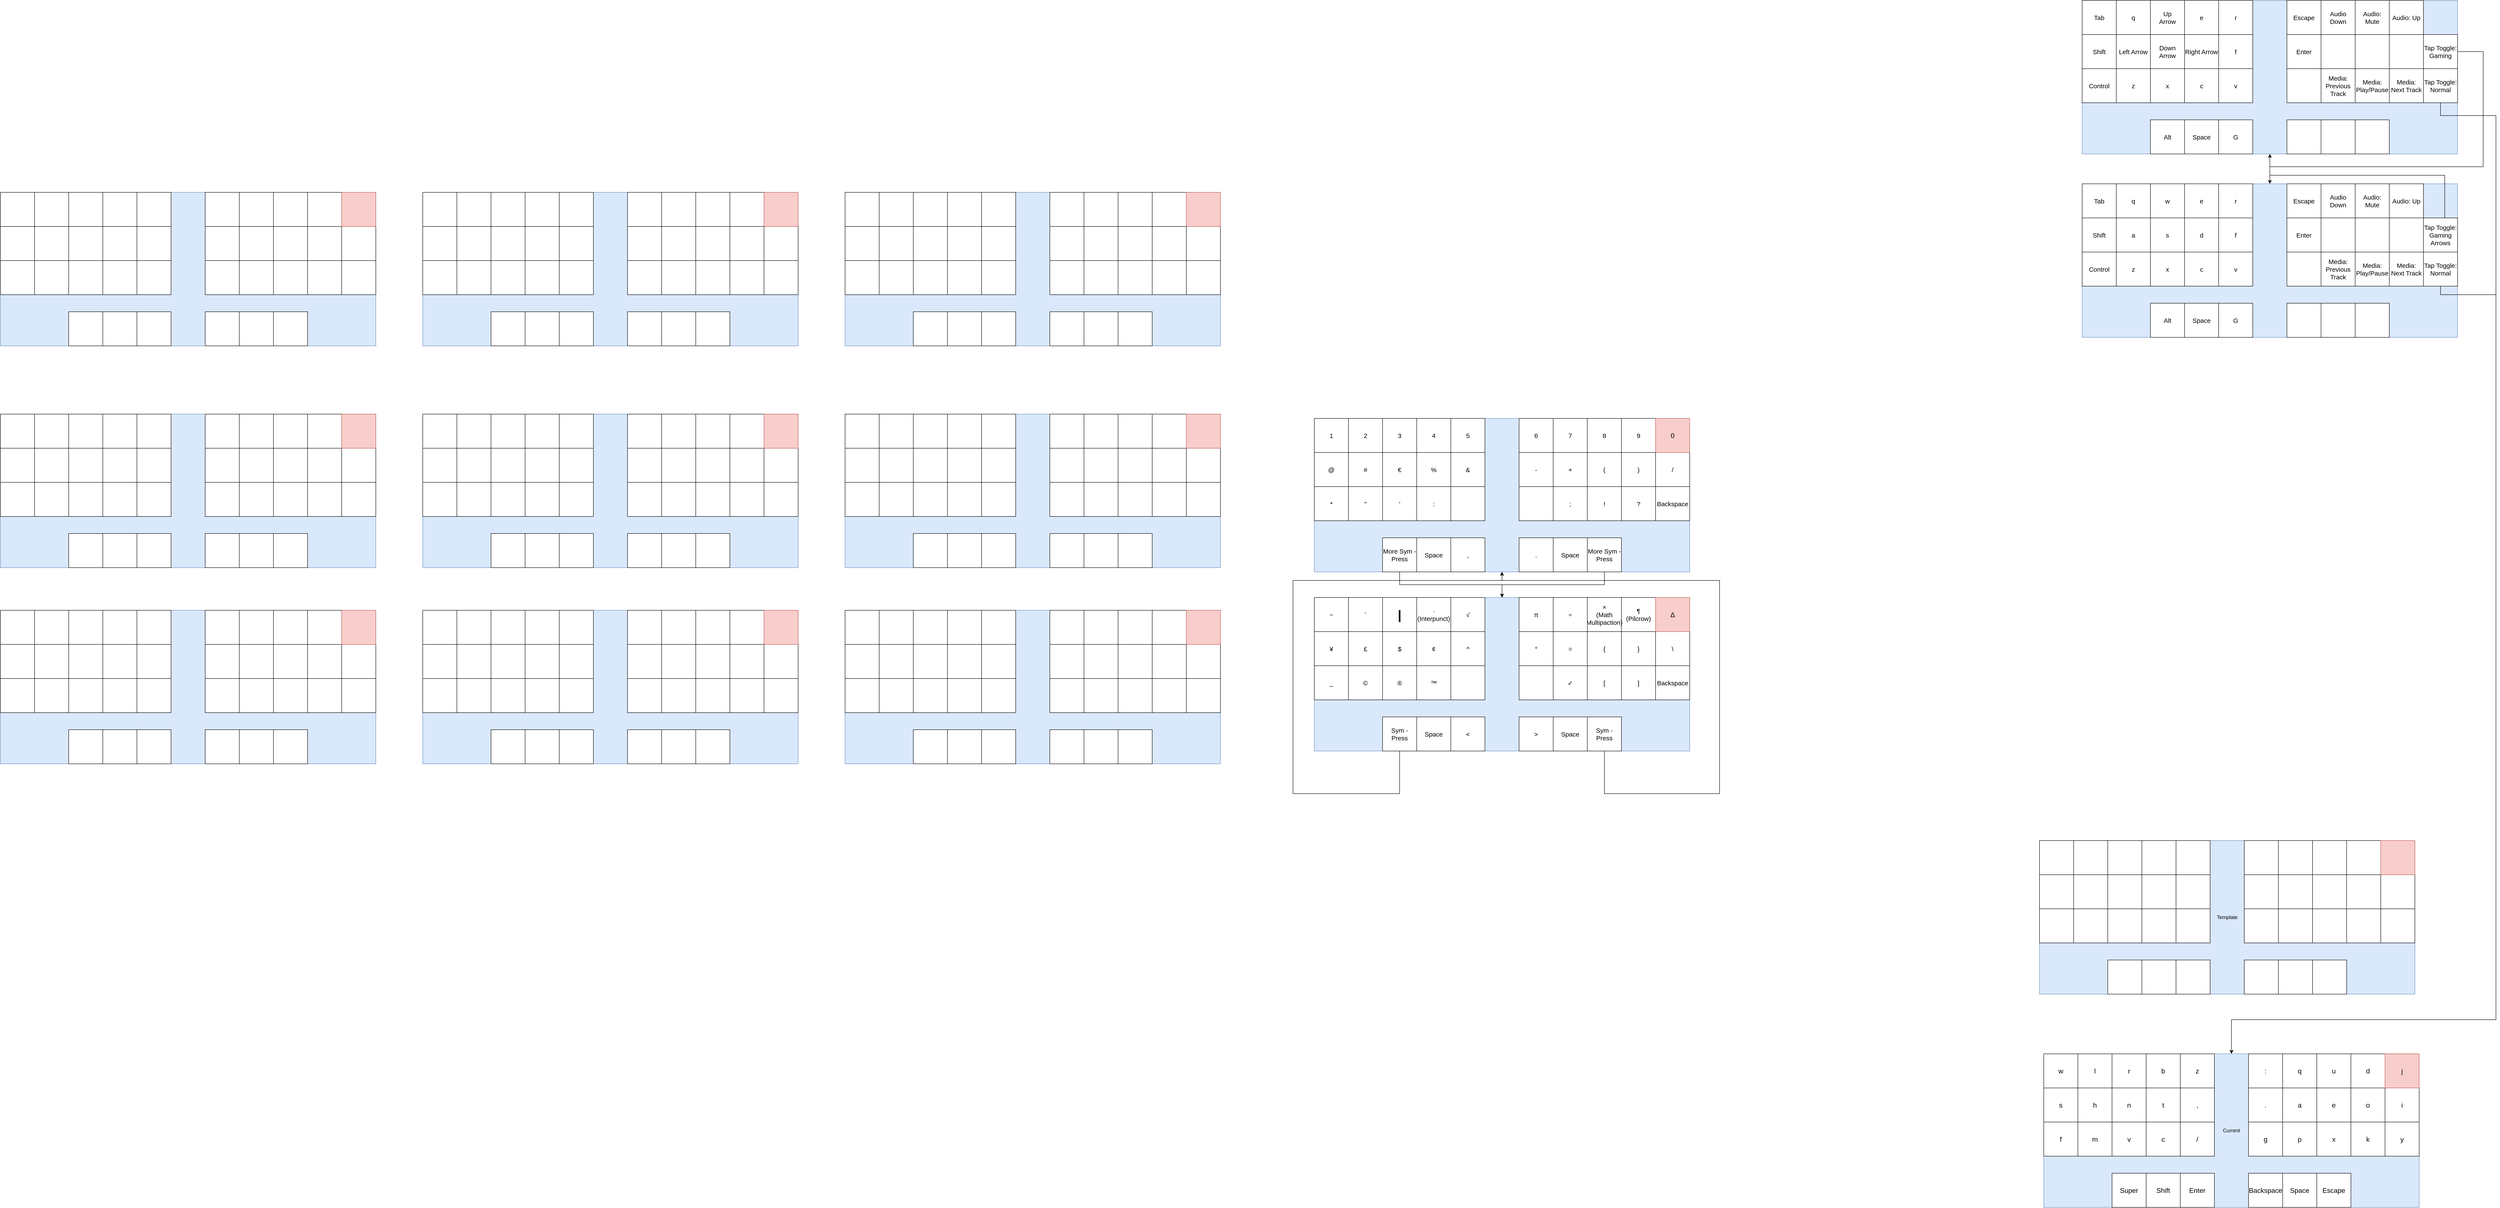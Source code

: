 <mxfile version="26.1.1">
  <diagram name="Page-1" id="uLaUGeJoAZtm88kYBlEV">
    <mxGraphModel dx="4590" dy="2468" grid="1" gridSize="10" guides="1" tooltips="1" connect="1" arrows="1" fold="1" page="1" pageScale="1" pageWidth="850" pageHeight="1100" math="0" shadow="0">
      <root>
        <mxCell id="0" />
        <mxCell id="1" parent="0" />
        <mxCell id="hGhjzTnvbfTXE9VeTpnB-146" value="" style="rounded=0;whiteSpace=wrap;html=1;fillColor=#dae8fc;strokeColor=#6c8ebf;" parent="1" vertex="1">
          <mxGeometry x="2160" y="-150" width="880" height="360" as="geometry" />
        </mxCell>
        <mxCell id="hGhjzTnvbfTXE9VeTpnB-145" value="Current" style="rounded=0;whiteSpace=wrap;html=1;fillColor=#dae8fc;strokeColor=#6c8ebf;" parent="1" vertex="1">
          <mxGeometry x="2070" y="1890" width="880" height="360" as="geometry" />
        </mxCell>
        <mxCell id="hGhjzTnvbfTXE9VeTpnB-144" value="" style="rounded=0;whiteSpace=wrap;html=1;fillColor=#dae8fc;strokeColor=#6c8ebf;" parent="1" vertex="1">
          <mxGeometry x="360" y="400" width="880" height="360" as="geometry" />
        </mxCell>
        <mxCell id="FYjfPOaOogyN8UIdp8HT-1" value="1" style="whiteSpace=wrap;html=1;aspect=fixed;fontSize=15;" parent="1" vertex="1">
          <mxGeometry x="360" y="400" width="80" height="80" as="geometry" />
        </mxCell>
        <mxCell id="FYjfPOaOogyN8UIdp8HT-2" value="5" style="whiteSpace=wrap;html=1;aspect=fixed;fontSize=15;" parent="1" vertex="1">
          <mxGeometry x="680" y="400" width="80" height="80" as="geometry" />
        </mxCell>
        <mxCell id="FYjfPOaOogyN8UIdp8HT-3" value="4" style="whiteSpace=wrap;html=1;aspect=fixed;fontSize=15;" parent="1" vertex="1">
          <mxGeometry x="600" y="400" width="80" height="80" as="geometry" />
        </mxCell>
        <mxCell id="FYjfPOaOogyN8UIdp8HT-4" value="3" style="whiteSpace=wrap;html=1;aspect=fixed;fontSize=15;" parent="1" vertex="1">
          <mxGeometry x="520" y="400" width="80" height="80" as="geometry" />
        </mxCell>
        <mxCell id="FYjfPOaOogyN8UIdp8HT-5" value="2" style="whiteSpace=wrap;html=1;aspect=fixed;fontSize=15;" parent="1" vertex="1">
          <mxGeometry x="440" y="400" width="80" height="80" as="geometry" />
        </mxCell>
        <mxCell id="FYjfPOaOogyN8UIdp8HT-6" value="@" style="whiteSpace=wrap;html=1;aspect=fixed;fontSize=15;" parent="1" vertex="1">
          <mxGeometry x="360" y="480" width="80" height="80" as="geometry" />
        </mxCell>
        <mxCell id="FYjfPOaOogyN8UIdp8HT-7" value="&amp;amp;" style="whiteSpace=wrap;html=1;aspect=fixed;fontSize=15;" parent="1" vertex="1">
          <mxGeometry x="680" y="480" width="80" height="80" as="geometry" />
        </mxCell>
        <mxCell id="FYjfPOaOogyN8UIdp8HT-8" value="%" style="whiteSpace=wrap;html=1;aspect=fixed;fontSize=15;" parent="1" vertex="1">
          <mxGeometry x="600" y="480" width="80" height="80" as="geometry" />
        </mxCell>
        <mxCell id="FYjfPOaOogyN8UIdp8HT-9" value="€" style="whiteSpace=wrap;html=1;aspect=fixed;fontSize=15;" parent="1" vertex="1">
          <mxGeometry x="520" y="480" width="80" height="80" as="geometry" />
        </mxCell>
        <mxCell id="FYjfPOaOogyN8UIdp8HT-10" value="#" style="whiteSpace=wrap;html=1;aspect=fixed;fontSize=15;" parent="1" vertex="1">
          <mxGeometry x="440" y="480" width="80" height="80" as="geometry" />
        </mxCell>
        <mxCell id="FYjfPOaOogyN8UIdp8HT-11" value="*" style="whiteSpace=wrap;html=1;aspect=fixed;fontSize=15;" parent="1" vertex="1">
          <mxGeometry x="360" y="560" width="80" height="80" as="geometry" />
        </mxCell>
        <mxCell id="FYjfPOaOogyN8UIdp8HT-12" value="" style="whiteSpace=wrap;html=1;aspect=fixed;fontSize=15;" parent="1" vertex="1">
          <mxGeometry x="680" y="560" width="80" height="80" as="geometry" />
        </mxCell>
        <mxCell id="FYjfPOaOogyN8UIdp8HT-13" value=":" style="whiteSpace=wrap;html=1;aspect=fixed;fontSize=15;" parent="1" vertex="1">
          <mxGeometry x="600" y="560" width="80" height="80" as="geometry" />
        </mxCell>
        <mxCell id="FYjfPOaOogyN8UIdp8HT-14" value="&#39;" style="whiteSpace=wrap;html=1;aspect=fixed;fontSize=15;" parent="1" vertex="1">
          <mxGeometry x="520" y="560" width="80" height="80" as="geometry" />
        </mxCell>
        <mxCell id="FYjfPOaOogyN8UIdp8HT-15" value="&quot;" style="whiteSpace=wrap;html=1;aspect=fixed;fontSize=15;" parent="1" vertex="1">
          <mxGeometry x="440" y="560" width="80" height="80" as="geometry" />
        </mxCell>
        <mxCell id="FYjfPOaOogyN8UIdp8HT-17" value="," style="whiteSpace=wrap;html=1;aspect=fixed;fontSize=15;" parent="1" vertex="1">
          <mxGeometry x="680" y="680" width="80" height="80" as="geometry" />
        </mxCell>
        <mxCell id="FYjfPOaOogyN8UIdp8HT-18" value="Space" style="whiteSpace=wrap;html=1;aspect=fixed;fontSize=15;" parent="1" vertex="1">
          <mxGeometry x="600" y="680" width="80" height="80" as="geometry" />
        </mxCell>
        <mxCell id="SdGfZLegvcMAtEPTVsvc-39" style="edgeStyle=orthogonalEdgeStyle;rounded=0;orthogonalLoop=1;jettySize=auto;html=1;" parent="1" source="FYjfPOaOogyN8UIdp8HT-19" target="SdGfZLegvcMAtEPTVsvc-2" edge="1">
          <mxGeometry relative="1" as="geometry" />
        </mxCell>
        <mxCell id="FYjfPOaOogyN8UIdp8HT-19" value="More Sym - Press" style="whiteSpace=wrap;html=1;aspect=fixed;fontSize=15;" parent="1" vertex="1">
          <mxGeometry x="520" y="680" width="80" height="80" as="geometry" />
        </mxCell>
        <mxCell id="FYjfPOaOogyN8UIdp8HT-39" value="6" style="whiteSpace=wrap;html=1;aspect=fixed;fontSize=15;" parent="1" vertex="1">
          <mxGeometry x="840" y="400" width="80" height="80" as="geometry" />
        </mxCell>
        <mxCell id="FYjfPOaOogyN8UIdp8HT-41" value="9" style="whiteSpace=wrap;html=1;aspect=fixed;fontSize=15;" parent="1" vertex="1">
          <mxGeometry x="1080" y="400" width="80" height="80" as="geometry" />
        </mxCell>
        <mxCell id="FYjfPOaOogyN8UIdp8HT-42" value="8" style="whiteSpace=wrap;html=1;aspect=fixed;fontSize=15;" parent="1" vertex="1">
          <mxGeometry x="1000" y="400" width="80" height="80" as="geometry" />
        </mxCell>
        <mxCell id="FYjfPOaOogyN8UIdp8HT-43" value="7" style="whiteSpace=wrap;html=1;aspect=fixed;fontSize=15;" parent="1" vertex="1">
          <mxGeometry x="920" y="400" width="80" height="80" as="geometry" />
        </mxCell>
        <mxCell id="FYjfPOaOogyN8UIdp8HT-44" value="-" style="whiteSpace=wrap;html=1;aspect=fixed;fontSize=15;" parent="1" vertex="1">
          <mxGeometry x="840" y="480" width="80" height="80" as="geometry" />
        </mxCell>
        <mxCell id="FYjfPOaOogyN8UIdp8HT-45" value="/" style="whiteSpace=wrap;html=1;aspect=fixed;fontSize=15;" parent="1" vertex="1">
          <mxGeometry x="1160" y="480" width="80" height="80" as="geometry" />
        </mxCell>
        <mxCell id="FYjfPOaOogyN8UIdp8HT-46" value=")" style="whiteSpace=wrap;html=1;aspect=fixed;fontSize=15;" parent="1" vertex="1">
          <mxGeometry x="1080" y="480" width="80" height="80" as="geometry" />
        </mxCell>
        <mxCell id="FYjfPOaOogyN8UIdp8HT-47" value="(" style="whiteSpace=wrap;html=1;aspect=fixed;fontSize=15;" parent="1" vertex="1">
          <mxGeometry x="1000" y="480" width="80" height="80" as="geometry" />
        </mxCell>
        <mxCell id="FYjfPOaOogyN8UIdp8HT-48" value="+" style="whiteSpace=wrap;html=1;aspect=fixed;fontSize=15;" parent="1" vertex="1">
          <mxGeometry x="920" y="480" width="80" height="80" as="geometry" />
        </mxCell>
        <mxCell id="FYjfPOaOogyN8UIdp8HT-49" value="" style="whiteSpace=wrap;html=1;aspect=fixed;fontSize=15;" parent="1" vertex="1">
          <mxGeometry x="840" y="560" width="80" height="80" as="geometry" />
        </mxCell>
        <mxCell id="FYjfPOaOogyN8UIdp8HT-50" value="Backspace" style="whiteSpace=wrap;html=1;aspect=fixed;fontSize=15;" parent="1" vertex="1">
          <mxGeometry x="1160" y="560" width="80" height="80" as="geometry" />
        </mxCell>
        <mxCell id="FYjfPOaOogyN8UIdp8HT-51" value="?" style="whiteSpace=wrap;html=1;aspect=fixed;fontSize=15;" parent="1" vertex="1">
          <mxGeometry x="1080" y="560" width="80" height="80" as="geometry" />
        </mxCell>
        <mxCell id="FYjfPOaOogyN8UIdp8HT-52" value="!" style="whiteSpace=wrap;html=1;aspect=fixed;fontSize=15;" parent="1" vertex="1">
          <mxGeometry x="1000" y="560" width="80" height="80" as="geometry" />
        </mxCell>
        <mxCell id="FYjfPOaOogyN8UIdp8HT-53" value=";" style="whiteSpace=wrap;html=1;aspect=fixed;fontSize=15;" parent="1" vertex="1">
          <mxGeometry x="920" y="560" width="80" height="80" as="geometry" />
        </mxCell>
        <mxCell id="SdGfZLegvcMAtEPTVsvc-40" style="edgeStyle=orthogonalEdgeStyle;rounded=0;orthogonalLoop=1;jettySize=auto;html=1;" parent="1" source="FYjfPOaOogyN8UIdp8HT-54" target="SdGfZLegvcMAtEPTVsvc-2" edge="1">
          <mxGeometry relative="1" as="geometry" />
        </mxCell>
        <mxCell id="FYjfPOaOogyN8UIdp8HT-54" value="More Sym - Press" style="whiteSpace=wrap;html=1;aspect=fixed;fontSize=15;" parent="1" vertex="1">
          <mxGeometry x="1000" y="680" width="80" height="80" as="geometry" />
        </mxCell>
        <mxCell id="FYjfPOaOogyN8UIdp8HT-55" value="Space" style="whiteSpace=wrap;html=1;aspect=fixed;fontSize=15;" parent="1" vertex="1">
          <mxGeometry x="920" y="680" width="80" height="80" as="geometry" />
        </mxCell>
        <mxCell id="FYjfPOaOogyN8UIdp8HT-56" value="." style="whiteSpace=wrap;html=1;aspect=fixed;fontSize=15;" parent="1" vertex="1">
          <mxGeometry x="840" y="680" width="80" height="80" as="geometry" />
        </mxCell>
        <mxCell id="FYjfPOaOogyN8UIdp8HT-93" value="w" style="whiteSpace=wrap;html=1;aspect=fixed;fontSize=16;" parent="1" vertex="1">
          <mxGeometry x="2070" y="1890" width="80" height="80" as="geometry" />
        </mxCell>
        <mxCell id="FYjfPOaOogyN8UIdp8HT-94" value="z" style="whiteSpace=wrap;html=1;aspect=fixed;fontSize=16;" parent="1" vertex="1">
          <mxGeometry x="2390" y="1890" width="80" height="80" as="geometry" />
        </mxCell>
        <mxCell id="FYjfPOaOogyN8UIdp8HT-95" value="b" style="whiteSpace=wrap;html=1;aspect=fixed;fontSize=16;" parent="1" vertex="1">
          <mxGeometry x="2310" y="1890" width="80" height="80" as="geometry" />
        </mxCell>
        <mxCell id="FYjfPOaOogyN8UIdp8HT-96" value="r" style="whiteSpace=wrap;html=1;aspect=fixed;fontSize=16;" parent="1" vertex="1">
          <mxGeometry x="2230" y="1890" width="80" height="80" as="geometry" />
        </mxCell>
        <mxCell id="FYjfPOaOogyN8UIdp8HT-97" value="l" style="whiteSpace=wrap;html=1;aspect=fixed;fontSize=16;" parent="1" vertex="1">
          <mxGeometry x="2150" y="1890" width="80" height="80" as="geometry" />
        </mxCell>
        <mxCell id="FYjfPOaOogyN8UIdp8HT-98" value="s" style="whiteSpace=wrap;html=1;aspect=fixed;fontSize=16;" parent="1" vertex="1">
          <mxGeometry x="2070" y="1970" width="80" height="80" as="geometry" />
        </mxCell>
        <mxCell id="FYjfPOaOogyN8UIdp8HT-99" value="," style="whiteSpace=wrap;html=1;aspect=fixed;fontSize=16;" parent="1" vertex="1">
          <mxGeometry x="2390" y="1970" width="80" height="80" as="geometry" />
        </mxCell>
        <mxCell id="FYjfPOaOogyN8UIdp8HT-100" value="t" style="whiteSpace=wrap;html=1;aspect=fixed;fontSize=16;" parent="1" vertex="1">
          <mxGeometry x="2310" y="1970" width="80" height="80" as="geometry" />
        </mxCell>
        <mxCell id="FYjfPOaOogyN8UIdp8HT-101" value="n" style="whiteSpace=wrap;html=1;aspect=fixed;fontSize=16;" parent="1" vertex="1">
          <mxGeometry x="2230" y="1970" width="80" height="80" as="geometry" />
        </mxCell>
        <mxCell id="FYjfPOaOogyN8UIdp8HT-102" value="h" style="whiteSpace=wrap;html=1;aspect=fixed;fontSize=16;" parent="1" vertex="1">
          <mxGeometry x="2150" y="1970" width="80" height="80" as="geometry" />
        </mxCell>
        <mxCell id="FYjfPOaOogyN8UIdp8HT-103" value="f" style="whiteSpace=wrap;html=1;aspect=fixed;fontSize=16;" parent="1" vertex="1">
          <mxGeometry x="2070" y="2050" width="80" height="80" as="geometry" />
        </mxCell>
        <mxCell id="FYjfPOaOogyN8UIdp8HT-104" value="/" style="whiteSpace=wrap;html=1;aspect=fixed;fontSize=16;" parent="1" vertex="1">
          <mxGeometry x="2390" y="2050" width="80" height="80" as="geometry" />
        </mxCell>
        <mxCell id="FYjfPOaOogyN8UIdp8HT-105" value="c" style="whiteSpace=wrap;html=1;aspect=fixed;fontSize=16;" parent="1" vertex="1">
          <mxGeometry x="2310" y="2050" width="80" height="80" as="geometry" />
        </mxCell>
        <mxCell id="FYjfPOaOogyN8UIdp8HT-106" value="v" style="whiteSpace=wrap;html=1;aspect=fixed;fontSize=16;" parent="1" vertex="1">
          <mxGeometry x="2230" y="2050" width="80" height="80" as="geometry" />
        </mxCell>
        <mxCell id="FYjfPOaOogyN8UIdp8HT-107" value="m" style="whiteSpace=wrap;html=1;aspect=fixed;fontSize=16;" parent="1" vertex="1">
          <mxGeometry x="2150" y="2050" width="80" height="80" as="geometry" />
        </mxCell>
        <mxCell id="FYjfPOaOogyN8UIdp8HT-108" value="&lt;div style=&quot;font-size: 16px;&quot;&gt;Enter&lt;/div&gt;" style="whiteSpace=wrap;html=1;aspect=fixed;fontSize=16;" parent="1" vertex="1">
          <mxGeometry x="2390" y="2170" width="80" height="80" as="geometry" />
        </mxCell>
        <mxCell id="FYjfPOaOogyN8UIdp8HT-109" value="Shift" style="whiteSpace=wrap;html=1;aspect=fixed;fontSize=16;" parent="1" vertex="1">
          <mxGeometry x="2310" y="2170" width="80" height="80" as="geometry" />
        </mxCell>
        <mxCell id="FYjfPOaOogyN8UIdp8HT-110" value="Super" style="whiteSpace=wrap;html=1;aspect=fixed;fontSize=16;" parent="1" vertex="1">
          <mxGeometry x="2230" y="2170" width="80" height="80" as="geometry" />
        </mxCell>
        <mxCell id="FYjfPOaOogyN8UIdp8HT-111" value=":" style="whiteSpace=wrap;html=1;aspect=fixed;fontSize=16;" parent="1" vertex="1">
          <mxGeometry x="2550" y="1890" width="80" height="80" as="geometry" />
        </mxCell>
        <mxCell id="FYjfPOaOogyN8UIdp8HT-113" value="d" style="whiteSpace=wrap;html=1;aspect=fixed;fontSize=16;" parent="1" vertex="1">
          <mxGeometry x="2790" y="1890" width="80" height="80" as="geometry" />
        </mxCell>
        <mxCell id="FYjfPOaOogyN8UIdp8HT-114" value="u" style="whiteSpace=wrap;html=1;aspect=fixed;fontSize=16;" parent="1" vertex="1">
          <mxGeometry x="2710" y="1890" width="80" height="80" as="geometry" />
        </mxCell>
        <mxCell id="FYjfPOaOogyN8UIdp8HT-115" value="q" style="whiteSpace=wrap;html=1;aspect=fixed;fontSize=16;" parent="1" vertex="1">
          <mxGeometry x="2630" y="1890" width="80" height="80" as="geometry" />
        </mxCell>
        <mxCell id="FYjfPOaOogyN8UIdp8HT-116" value="." style="whiteSpace=wrap;html=1;aspect=fixed;fontSize=16;" parent="1" vertex="1">
          <mxGeometry x="2550" y="1970" width="80" height="80" as="geometry" />
        </mxCell>
        <mxCell id="FYjfPOaOogyN8UIdp8HT-117" value="i" style="whiteSpace=wrap;html=1;aspect=fixed;fontSize=16;" parent="1" vertex="1">
          <mxGeometry x="2870" y="1970" width="80" height="80" as="geometry" />
        </mxCell>
        <mxCell id="FYjfPOaOogyN8UIdp8HT-118" value="o" style="whiteSpace=wrap;html=1;aspect=fixed;fontSize=16;" parent="1" vertex="1">
          <mxGeometry x="2790" y="1970" width="80" height="80" as="geometry" />
        </mxCell>
        <mxCell id="FYjfPOaOogyN8UIdp8HT-119" value="e" style="whiteSpace=wrap;html=1;aspect=fixed;fontSize=16;" parent="1" vertex="1">
          <mxGeometry x="2710" y="1970" width="80" height="80" as="geometry" />
        </mxCell>
        <mxCell id="FYjfPOaOogyN8UIdp8HT-120" value="a" style="whiteSpace=wrap;html=1;aspect=fixed;fontSize=16;" parent="1" vertex="1">
          <mxGeometry x="2630" y="1970" width="80" height="80" as="geometry" />
        </mxCell>
        <mxCell id="FYjfPOaOogyN8UIdp8HT-121" value="g" style="whiteSpace=wrap;html=1;aspect=fixed;fontSize=16;" parent="1" vertex="1">
          <mxGeometry x="2550" y="2050" width="80" height="80" as="geometry" />
        </mxCell>
        <mxCell id="FYjfPOaOogyN8UIdp8HT-122" value="y" style="whiteSpace=wrap;html=1;aspect=fixed;fontSize=16;" parent="1" vertex="1">
          <mxGeometry x="2870" y="2050" width="80" height="80" as="geometry" />
        </mxCell>
        <mxCell id="FYjfPOaOogyN8UIdp8HT-123" value="k" style="whiteSpace=wrap;html=1;aspect=fixed;fontSize=16;" parent="1" vertex="1">
          <mxGeometry x="2790" y="2050" width="80" height="80" as="geometry" />
        </mxCell>
        <mxCell id="FYjfPOaOogyN8UIdp8HT-124" value="x" style="whiteSpace=wrap;html=1;aspect=fixed;fontSize=16;" parent="1" vertex="1">
          <mxGeometry x="2710" y="2050" width="80" height="80" as="geometry" />
        </mxCell>
        <mxCell id="FYjfPOaOogyN8UIdp8HT-125" value="p" style="whiteSpace=wrap;html=1;aspect=fixed;fontSize=16;" parent="1" vertex="1">
          <mxGeometry x="2630" y="2050" width="80" height="80" as="geometry" />
        </mxCell>
        <mxCell id="FYjfPOaOogyN8UIdp8HT-126" value="Escape" style="whiteSpace=wrap;html=1;aspect=fixed;fontSize=16;" parent="1" vertex="1">
          <mxGeometry x="2710" y="2170" width="80" height="80" as="geometry" />
        </mxCell>
        <mxCell id="FYjfPOaOogyN8UIdp8HT-127" value="Space" style="whiteSpace=wrap;html=1;aspect=fixed;fontSize=16;" parent="1" vertex="1">
          <mxGeometry x="2630" y="2170" width="80" height="80" as="geometry" />
        </mxCell>
        <mxCell id="FYjfPOaOogyN8UIdp8HT-128" value="Backspace" style="whiteSpace=wrap;html=1;aspect=fixed;fontSize=16;" parent="1" vertex="1">
          <mxGeometry x="2550" y="2170" width="80" height="80" as="geometry" />
        </mxCell>
        <mxCell id="FYjfPOaOogyN8UIdp8HT-129" value="j" style="whiteSpace=wrap;html=1;aspect=fixed;fillColor=#f8cecc;strokeColor=#b85450;fontSize=16;" parent="1" vertex="1">
          <mxGeometry x="2870" y="1890" width="80" height="80" as="geometry" />
        </mxCell>
        <mxCell id="hGhjzTnvbfTXE9VeTpnB-1" value="Tab" style="whiteSpace=wrap;html=1;aspect=fixed;fontSize=15;" parent="1" vertex="1">
          <mxGeometry x="2160" y="-150" width="80" height="80" as="geometry" />
        </mxCell>
        <mxCell id="hGhjzTnvbfTXE9VeTpnB-2" value="r" style="whiteSpace=wrap;html=1;aspect=fixed;fontSize=15;" parent="1" vertex="1">
          <mxGeometry x="2480" y="-150" width="80" height="80" as="geometry" />
        </mxCell>
        <mxCell id="hGhjzTnvbfTXE9VeTpnB-3" value="e" style="whiteSpace=wrap;html=1;aspect=fixed;fontSize=15;" parent="1" vertex="1">
          <mxGeometry x="2400" y="-150" width="80" height="80" as="geometry" />
        </mxCell>
        <mxCell id="hGhjzTnvbfTXE9VeTpnB-4" value="w" style="whiteSpace=wrap;html=1;aspect=fixed;fontSize=15;" parent="1" vertex="1">
          <mxGeometry x="2320" y="-150" width="80" height="80" as="geometry" />
        </mxCell>
        <mxCell id="hGhjzTnvbfTXE9VeTpnB-5" value="q" style="whiteSpace=wrap;html=1;aspect=fixed;fontSize=15;" parent="1" vertex="1">
          <mxGeometry x="2240" y="-150" width="80" height="80" as="geometry" />
        </mxCell>
        <mxCell id="hGhjzTnvbfTXE9VeTpnB-6" value="Shift" style="whiteSpace=wrap;html=1;aspect=fixed;fontSize=15;" parent="1" vertex="1">
          <mxGeometry x="2160" y="-70" width="80" height="80" as="geometry" />
        </mxCell>
        <mxCell id="hGhjzTnvbfTXE9VeTpnB-7" value="f" style="whiteSpace=wrap;html=1;aspect=fixed;fontSize=15;" parent="1" vertex="1">
          <mxGeometry x="2480" y="-70" width="80" height="80" as="geometry" />
        </mxCell>
        <mxCell id="hGhjzTnvbfTXE9VeTpnB-8" value="d" style="whiteSpace=wrap;html=1;aspect=fixed;fontSize=15;" parent="1" vertex="1">
          <mxGeometry x="2400" y="-70" width="80" height="80" as="geometry" />
        </mxCell>
        <mxCell id="hGhjzTnvbfTXE9VeTpnB-9" value="s" style="whiteSpace=wrap;html=1;aspect=fixed;fontSize=15;" parent="1" vertex="1">
          <mxGeometry x="2320" y="-70" width="80" height="80" as="geometry" />
        </mxCell>
        <mxCell id="hGhjzTnvbfTXE9VeTpnB-10" value="a" style="whiteSpace=wrap;html=1;aspect=fixed;fontSize=15;" parent="1" vertex="1">
          <mxGeometry x="2240" y="-70" width="80" height="80" as="geometry" />
        </mxCell>
        <mxCell id="hGhjzTnvbfTXE9VeTpnB-11" value="Control" style="whiteSpace=wrap;html=1;aspect=fixed;fontSize=15;" parent="1" vertex="1">
          <mxGeometry x="2160" y="10" width="80" height="80" as="geometry" />
        </mxCell>
        <mxCell id="hGhjzTnvbfTXE9VeTpnB-12" value="v" style="whiteSpace=wrap;html=1;aspect=fixed;fontSize=15;" parent="1" vertex="1">
          <mxGeometry x="2480" y="10" width="80" height="80" as="geometry" />
        </mxCell>
        <mxCell id="hGhjzTnvbfTXE9VeTpnB-13" value="c" style="whiteSpace=wrap;html=1;aspect=fixed;fontSize=15;" parent="1" vertex="1">
          <mxGeometry x="2400" y="10" width="80" height="80" as="geometry" />
        </mxCell>
        <mxCell id="hGhjzTnvbfTXE9VeTpnB-14" value="x" style="whiteSpace=wrap;html=1;aspect=fixed;fontSize=15;" parent="1" vertex="1">
          <mxGeometry x="2320" y="10" width="80" height="80" as="geometry" />
        </mxCell>
        <mxCell id="hGhjzTnvbfTXE9VeTpnB-15" value="z" style="whiteSpace=wrap;html=1;aspect=fixed;fontSize=15;" parent="1" vertex="1">
          <mxGeometry x="2240" y="10" width="80" height="80" as="geometry" />
        </mxCell>
        <mxCell id="hGhjzTnvbfTXE9VeTpnB-16" value="G" style="whiteSpace=wrap;html=1;aspect=fixed;fontSize=15;" parent="1" vertex="1">
          <mxGeometry x="2480" y="130" width="80" height="80" as="geometry" />
        </mxCell>
        <mxCell id="hGhjzTnvbfTXE9VeTpnB-17" value="Space" style="whiteSpace=wrap;html=1;aspect=fixed;fontSize=15;" parent="1" vertex="1">
          <mxGeometry x="2400" y="130" width="80" height="80" as="geometry" />
        </mxCell>
        <mxCell id="hGhjzTnvbfTXE9VeTpnB-18" value="Alt" style="whiteSpace=wrap;html=1;aspect=fixed;fontSize=15;" parent="1" vertex="1">
          <mxGeometry x="2320" y="130" width="80" height="80" as="geometry" />
        </mxCell>
        <mxCell id="hGhjzTnvbfTXE9VeTpnB-19" value="Escape" style="whiteSpace=wrap;html=1;aspect=fixed;fontSize=15;" parent="1" vertex="1">
          <mxGeometry x="2640" y="-150" width="80" height="80" as="geometry" />
        </mxCell>
        <mxCell id="hGhjzTnvbfTXE9VeTpnB-23" value="Enter" style="whiteSpace=wrap;html=1;aspect=fixed;fontSize=15;" parent="1" vertex="1">
          <mxGeometry x="2640" y="-70" width="80" height="80" as="geometry" />
        </mxCell>
        <mxCell id="hGhjzTnvbfTXE9VeTpnB-24" value="" style="whiteSpace=wrap;html=1;aspect=fixed;fontSize=15;" parent="1" vertex="1">
          <mxGeometry x="2800" y="-70" width="80" height="80" as="geometry" />
        </mxCell>
        <mxCell id="zB9Hcg4-IZfHeqOssu0k-1" style="edgeStyle=orthogonalEdgeStyle;rounded=0;orthogonalLoop=1;jettySize=auto;html=1;exitX=0.5;exitY=0;exitDx=0;exitDy=0;entryX=0.5;entryY=1;entryDx=0;entryDy=0;" edge="1" parent="1" source="hGhjzTnvbfTXE9VeTpnB-25" target="hGhjzTnvbfTXE9VeTpnB-151">
          <mxGeometry relative="1" as="geometry">
            <Array as="points">
              <mxPoint x="3010" y="-70" />
              <mxPoint x="3010" y="-170" />
              <mxPoint x="2600" y="-170" />
            </Array>
          </mxGeometry>
        </mxCell>
        <mxCell id="hGhjzTnvbfTXE9VeTpnB-25" value="Tap Toggle: Gaming Arrows" style="whiteSpace=wrap;html=1;aspect=fixed;fontSize=15;" parent="1" vertex="1">
          <mxGeometry x="2960" y="-70" width="80" height="80" as="geometry" />
        </mxCell>
        <mxCell id="zB9Hcg4-IZfHeqOssu0k-4" style="edgeStyle=orthogonalEdgeStyle;rounded=0;orthogonalLoop=1;jettySize=auto;html=1;exitX=0.5;exitY=1;exitDx=0;exitDy=0;entryX=0.5;entryY=0;entryDx=0;entryDy=0;" edge="1" parent="1" source="hGhjzTnvbfTXE9VeTpnB-26" target="hGhjzTnvbfTXE9VeTpnB-145">
          <mxGeometry relative="1" as="geometry">
            <mxPoint x="2470" y="1150.0" as="targetPoint" />
            <Array as="points">
              <mxPoint x="3000" y="110" />
              <mxPoint x="3130" y="110" />
              <mxPoint x="3130" y="1810" />
              <mxPoint x="2510" y="1810" />
            </Array>
          </mxGeometry>
        </mxCell>
        <mxCell id="hGhjzTnvbfTXE9VeTpnB-27" value="" style="whiteSpace=wrap;html=1;aspect=fixed;fontSize=15;" parent="1" vertex="1">
          <mxGeometry x="2720" y="-70" width="80" height="80" as="geometry" />
        </mxCell>
        <mxCell id="hGhjzTnvbfTXE9VeTpnB-28" value="" style="whiteSpace=wrap;html=1;aspect=fixed;fontSize=15;" parent="1" vertex="1">
          <mxGeometry x="2640" y="10" width="80" height="80" as="geometry" />
        </mxCell>
        <mxCell id="hGhjzTnvbfTXE9VeTpnB-29" value="" style="whiteSpace=wrap;html=1;aspect=fixed;fontSize=15;" parent="1" vertex="1">
          <mxGeometry x="2880" y="-70" width="80" height="80" as="geometry" />
        </mxCell>
        <mxCell id="hGhjzTnvbfTXE9VeTpnB-33" value="" style="whiteSpace=wrap;html=1;aspect=fixed;fontSize=15;" parent="1" vertex="1">
          <mxGeometry x="2800" y="130" width="80" height="80" as="geometry" />
        </mxCell>
        <mxCell id="hGhjzTnvbfTXE9VeTpnB-34" value="" style="whiteSpace=wrap;html=1;aspect=fixed;fontSize=15;" parent="1" vertex="1">
          <mxGeometry x="2720" y="130" width="80" height="80" as="geometry" />
        </mxCell>
        <mxCell id="hGhjzTnvbfTXE9VeTpnB-35" value="" style="whiteSpace=wrap;html=1;aspect=fixed;fontSize=15;" parent="1" vertex="1">
          <mxGeometry x="2640" y="130" width="80" height="80" as="geometry" />
        </mxCell>
        <mxCell id="hGhjzTnvbfTXE9VeTpnB-151" value="" style="rounded=0;whiteSpace=wrap;html=1;fillColor=#dae8fc;strokeColor=#6c8ebf;" parent="1" vertex="1">
          <mxGeometry x="2160" y="-580" width="880" height="360" as="geometry" />
        </mxCell>
        <mxCell id="hGhjzTnvbfTXE9VeTpnB-152" value="Tab" style="whiteSpace=wrap;html=1;aspect=fixed;fontSize=15;" parent="1" vertex="1">
          <mxGeometry x="2160" y="-580" width="80" height="80" as="geometry" />
        </mxCell>
        <mxCell id="hGhjzTnvbfTXE9VeTpnB-153" value="r" style="whiteSpace=wrap;html=1;aspect=fixed;fontSize=15;" parent="1" vertex="1">
          <mxGeometry x="2480" y="-580" width="80" height="80" as="geometry" />
        </mxCell>
        <mxCell id="hGhjzTnvbfTXE9VeTpnB-154" value="e" style="whiteSpace=wrap;html=1;aspect=fixed;fontSize=15;" parent="1" vertex="1">
          <mxGeometry x="2400" y="-580" width="80" height="80" as="geometry" />
        </mxCell>
        <mxCell id="hGhjzTnvbfTXE9VeTpnB-155" value="Up&lt;br&gt;Arrow" style="whiteSpace=wrap;html=1;aspect=fixed;fontSize=15;" parent="1" vertex="1">
          <mxGeometry x="2320" y="-580" width="80" height="80" as="geometry" />
        </mxCell>
        <mxCell id="hGhjzTnvbfTXE9VeTpnB-156" value="q" style="whiteSpace=wrap;html=1;aspect=fixed;fontSize=15;" parent="1" vertex="1">
          <mxGeometry x="2240" y="-580" width="80" height="80" as="geometry" />
        </mxCell>
        <mxCell id="hGhjzTnvbfTXE9VeTpnB-157" value="Shift" style="whiteSpace=wrap;html=1;aspect=fixed;fontSize=15;" parent="1" vertex="1">
          <mxGeometry x="2160" y="-500" width="80" height="80" as="geometry" />
        </mxCell>
        <mxCell id="hGhjzTnvbfTXE9VeTpnB-158" value="f" style="whiteSpace=wrap;html=1;aspect=fixed;fontSize=15;" parent="1" vertex="1">
          <mxGeometry x="2480" y="-500" width="80" height="80" as="geometry" />
        </mxCell>
        <mxCell id="hGhjzTnvbfTXE9VeTpnB-159" value="Right Arrow" style="whiteSpace=wrap;html=1;aspect=fixed;fontSize=15;" parent="1" vertex="1">
          <mxGeometry x="2400" y="-500" width="80" height="80" as="geometry" />
        </mxCell>
        <mxCell id="hGhjzTnvbfTXE9VeTpnB-160" value="Down Arrow" style="whiteSpace=wrap;html=1;aspect=fixed;fontSize=15;" parent="1" vertex="1">
          <mxGeometry x="2320" y="-500" width="80" height="80" as="geometry" />
        </mxCell>
        <mxCell id="hGhjzTnvbfTXE9VeTpnB-161" value="Left Arrow" style="whiteSpace=wrap;html=1;aspect=fixed;fontSize=15;" parent="1" vertex="1">
          <mxGeometry x="2240" y="-500" width="80" height="80" as="geometry" />
        </mxCell>
        <mxCell id="hGhjzTnvbfTXE9VeTpnB-162" value="Control" style="whiteSpace=wrap;html=1;aspect=fixed;fontSize=15;" parent="1" vertex="1">
          <mxGeometry x="2160" y="-420" width="80" height="80" as="geometry" />
        </mxCell>
        <mxCell id="hGhjzTnvbfTXE9VeTpnB-163" value="v" style="whiteSpace=wrap;html=1;aspect=fixed;fontSize=15;" parent="1" vertex="1">
          <mxGeometry x="2480" y="-420" width="80" height="80" as="geometry" />
        </mxCell>
        <mxCell id="hGhjzTnvbfTXE9VeTpnB-164" value="c" style="whiteSpace=wrap;html=1;aspect=fixed;fontSize=15;" parent="1" vertex="1">
          <mxGeometry x="2400" y="-420" width="80" height="80" as="geometry" />
        </mxCell>
        <mxCell id="hGhjzTnvbfTXE9VeTpnB-165" value="x" style="whiteSpace=wrap;html=1;aspect=fixed;fontSize=15;" parent="1" vertex="1">
          <mxGeometry x="2320" y="-420" width="80" height="80" as="geometry" />
        </mxCell>
        <mxCell id="hGhjzTnvbfTXE9VeTpnB-166" value="z" style="whiteSpace=wrap;html=1;aspect=fixed;fontSize=15;" parent="1" vertex="1">
          <mxGeometry x="2240" y="-420" width="80" height="80" as="geometry" />
        </mxCell>
        <mxCell id="hGhjzTnvbfTXE9VeTpnB-167" value="G" style="whiteSpace=wrap;html=1;aspect=fixed;fontSize=15;" parent="1" vertex="1">
          <mxGeometry x="2480" y="-300" width="80" height="80" as="geometry" />
        </mxCell>
        <mxCell id="hGhjzTnvbfTXE9VeTpnB-168" value="Space" style="whiteSpace=wrap;html=1;aspect=fixed;fontSize=15;" parent="1" vertex="1">
          <mxGeometry x="2400" y="-300" width="80" height="80" as="geometry" />
        </mxCell>
        <mxCell id="hGhjzTnvbfTXE9VeTpnB-169" value="Alt" style="whiteSpace=wrap;html=1;aspect=fixed;fontSize=15;" parent="1" vertex="1">
          <mxGeometry x="2320" y="-300" width="80" height="80" as="geometry" />
        </mxCell>
        <mxCell id="hGhjzTnvbfTXE9VeTpnB-170" value="Escape" style="whiteSpace=wrap;html=1;aspect=fixed;fontSize=15;" parent="1" vertex="1">
          <mxGeometry x="2640" y="-580" width="80" height="80" as="geometry" />
        </mxCell>
        <mxCell id="hGhjzTnvbfTXE9VeTpnB-171" value="Media: Next Track" style="whiteSpace=wrap;html=1;aspect=fixed;fontSize=15;" parent="1" vertex="1">
          <mxGeometry x="2880" y="-420" width="80" height="80" as="geometry" />
        </mxCell>
        <mxCell id="hGhjzTnvbfTXE9VeTpnB-172" value="Media: Play/Pause" style="whiteSpace=wrap;html=1;aspect=fixed;fontSize=15;" parent="1" vertex="1">
          <mxGeometry x="2800" y="-420" width="80" height="80" as="geometry" />
        </mxCell>
        <mxCell id="hGhjzTnvbfTXE9VeTpnB-173" value="Media: Previous Track" style="whiteSpace=wrap;html=1;aspect=fixed;fontSize=15;" parent="1" vertex="1">
          <mxGeometry x="2720" y="-420" width="80" height="80" as="geometry" />
        </mxCell>
        <mxCell id="hGhjzTnvbfTXE9VeTpnB-174" value="Enter" style="whiteSpace=wrap;html=1;aspect=fixed;fontSize=15;" parent="1" vertex="1">
          <mxGeometry x="2640" y="-500" width="80" height="80" as="geometry" />
        </mxCell>
        <mxCell id="hGhjzTnvbfTXE9VeTpnB-175" value="" style="whiteSpace=wrap;html=1;aspect=fixed;fontSize=15;" parent="1" vertex="1">
          <mxGeometry x="2880" y="-500" width="80" height="80" as="geometry" />
        </mxCell>
        <mxCell id="zB9Hcg4-IZfHeqOssu0k-2" style="edgeStyle=orthogonalEdgeStyle;rounded=0;orthogonalLoop=1;jettySize=auto;html=1;exitX=0.5;exitY=1;exitDx=0;exitDy=0;entryX=0.5;entryY=0;entryDx=0;entryDy=0;" edge="1" parent="1" source="hGhjzTnvbfTXE9VeTpnB-176" target="hGhjzTnvbfTXE9VeTpnB-146">
          <mxGeometry relative="1" as="geometry">
            <Array as="points">
              <mxPoint x="3000" y="-460" />
              <mxPoint x="3100" y="-460" />
              <mxPoint x="3100" y="-190" />
              <mxPoint x="2600" y="-190" />
            </Array>
          </mxGeometry>
        </mxCell>
        <mxCell id="hGhjzTnvbfTXE9VeTpnB-176" value="Tap Toggle: Gaming" style="whiteSpace=wrap;html=1;aspect=fixed;fontSize=15;" parent="1" vertex="1">
          <mxGeometry x="2960" y="-500" width="80" height="80" as="geometry" />
        </mxCell>
        <mxCell id="hGhjzTnvbfTXE9VeTpnB-177" value="Tap Toggle: Normal" style="whiteSpace=wrap;html=1;aspect=fixed;fontSize=15;" parent="1" vertex="1">
          <mxGeometry x="2960" y="-420" width="80" height="80" as="geometry" />
        </mxCell>
        <mxCell id="hGhjzTnvbfTXE9VeTpnB-178" value="" style="whiteSpace=wrap;html=1;aspect=fixed;fontSize=15;" parent="1" vertex="1">
          <mxGeometry x="2720" y="-500" width="80" height="80" as="geometry" />
        </mxCell>
        <mxCell id="hGhjzTnvbfTXE9VeTpnB-179" value="" style="whiteSpace=wrap;html=1;aspect=fixed;fontSize=15;" parent="1" vertex="1">
          <mxGeometry x="2640" y="-420" width="80" height="80" as="geometry" />
        </mxCell>
        <mxCell id="hGhjzTnvbfTXE9VeTpnB-181" value="Audio: Up" style="whiteSpace=wrap;html=1;aspect=fixed;fontSize=15;" parent="1" vertex="1">
          <mxGeometry x="2880" y="-580" width="80" height="80" as="geometry" />
        </mxCell>
        <mxCell id="hGhjzTnvbfTXE9VeTpnB-180" value="" style="whiteSpace=wrap;html=1;aspect=fixed;fontSize=15;" parent="1" vertex="1">
          <mxGeometry x="2800" y="-500" width="80" height="80" as="geometry" />
        </mxCell>
        <mxCell id="hGhjzTnvbfTXE9VeTpnB-182" value="Audio: Mute" style="whiteSpace=wrap;html=1;aspect=fixed;fontSize=15;" parent="1" vertex="1">
          <mxGeometry x="2800" y="-580" width="80" height="80" as="geometry" />
        </mxCell>
        <mxCell id="zB9Hcg4-IZfHeqOssu0k-5" style="edgeStyle=orthogonalEdgeStyle;rounded=0;orthogonalLoop=1;jettySize=auto;html=1;exitX=0.5;exitY=1;exitDx=0;exitDy=0;" edge="1" parent="1" source="hGhjzTnvbfTXE9VeTpnB-177" target="hGhjzTnvbfTXE9VeTpnB-145">
          <mxGeometry relative="1" as="geometry">
            <Array as="points">
              <mxPoint x="3000" y="-310" />
              <mxPoint x="3130" y="-310" />
              <mxPoint x="3130" y="1810" />
              <mxPoint x="2510" y="1810" />
            </Array>
          </mxGeometry>
        </mxCell>
        <mxCell id="hGhjzTnvbfTXE9VeTpnB-183" value="Audio Down" style="whiteSpace=wrap;html=1;aspect=fixed;fontSize=15;" parent="1" vertex="1">
          <mxGeometry x="2720" y="-580" width="80" height="80" as="geometry" />
        </mxCell>
        <mxCell id="hGhjzTnvbfTXE9VeTpnB-184" value="" style="whiteSpace=wrap;html=1;aspect=fixed;fontSize=15;" parent="1" vertex="1">
          <mxGeometry x="2800" y="-300" width="80" height="80" as="geometry" />
        </mxCell>
        <mxCell id="hGhjzTnvbfTXE9VeTpnB-185" value="" style="whiteSpace=wrap;html=1;aspect=fixed;fontSize=15;" parent="1" vertex="1">
          <mxGeometry x="2720" y="-300" width="80" height="80" as="geometry" />
        </mxCell>
        <mxCell id="hGhjzTnvbfTXE9VeTpnB-186" value="" style="whiteSpace=wrap;html=1;aspect=fixed;fontSize=15;" parent="1" vertex="1">
          <mxGeometry x="2640" y="-300" width="80" height="80" as="geometry" />
        </mxCell>
        <mxCell id="SdGfZLegvcMAtEPTVsvc-1" value="0" style="whiteSpace=wrap;html=1;aspect=fixed;fillColor=#f8cecc;strokeColor=#b85450;fontSize=16;" parent="1" vertex="1">
          <mxGeometry x="1160" y="400" width="80" height="80" as="geometry" />
        </mxCell>
        <mxCell id="SdGfZLegvcMAtEPTVsvc-2" value="" style="rounded=0;whiteSpace=wrap;html=1;fillColor=#dae8fc;strokeColor=#6c8ebf;" parent="1" vertex="1">
          <mxGeometry x="360" y="820" width="880" height="360" as="geometry" />
        </mxCell>
        <mxCell id="SdGfZLegvcMAtEPTVsvc-3" value="~" style="whiteSpace=wrap;html=1;aspect=fixed;fontSize=15;" parent="1" vertex="1">
          <mxGeometry x="360" y="820" width="80" height="80" as="geometry" />
        </mxCell>
        <mxCell id="SdGfZLegvcMAtEPTVsvc-4" value="√" style="whiteSpace=wrap;html=1;aspect=fixed;fontSize=15;" parent="1" vertex="1">
          <mxGeometry x="680" y="820" width="80" height="80" as="geometry" />
        </mxCell>
        <mxCell id="SdGfZLegvcMAtEPTVsvc-5" value="·&lt;br&gt;(Interpunct)" style="whiteSpace=wrap;html=1;aspect=fixed;fontSize=15;" parent="1" vertex="1">
          <mxGeometry x="600" y="820" width="80" height="80" as="geometry" />
        </mxCell>
        <mxCell id="SdGfZLegvcMAtEPTVsvc-6" value="&lt;h1 class=&quot;article__title&quot;&gt;|&lt;/h1&gt;&lt;h1 class=&quot;article__title&quot;&gt;&lt;/h1&gt;" style="whiteSpace=wrap;html=1;aspect=fixed;fontSize=15;" parent="1" vertex="1">
          <mxGeometry x="520" y="820" width="80" height="80" as="geometry" />
        </mxCell>
        <mxCell id="SdGfZLegvcMAtEPTVsvc-7" value="`" style="whiteSpace=wrap;html=1;aspect=fixed;fontSize=15;" parent="1" vertex="1">
          <mxGeometry x="440" y="820" width="80" height="80" as="geometry" />
        </mxCell>
        <mxCell id="SdGfZLegvcMAtEPTVsvc-8" value="¥" style="whiteSpace=wrap;html=1;aspect=fixed;fontSize=15;" parent="1" vertex="1">
          <mxGeometry x="360" y="900" width="80" height="80" as="geometry" />
        </mxCell>
        <mxCell id="SdGfZLegvcMAtEPTVsvc-9" value="^" style="whiteSpace=wrap;html=1;aspect=fixed;fontSize=15;" parent="1" vertex="1">
          <mxGeometry x="680" y="900" width="80" height="80" as="geometry" />
        </mxCell>
        <mxCell id="SdGfZLegvcMAtEPTVsvc-10" value="¢" style="whiteSpace=wrap;html=1;aspect=fixed;fontSize=15;" parent="1" vertex="1">
          <mxGeometry x="600" y="900" width="80" height="80" as="geometry" />
        </mxCell>
        <mxCell id="SdGfZLegvcMAtEPTVsvc-11" value="$" style="whiteSpace=wrap;html=1;aspect=fixed;fontSize=15;" parent="1" vertex="1">
          <mxGeometry x="520" y="900" width="80" height="80" as="geometry" />
        </mxCell>
        <mxCell id="SdGfZLegvcMAtEPTVsvc-12" value="£" style="whiteSpace=wrap;html=1;aspect=fixed;fontSize=15;" parent="1" vertex="1">
          <mxGeometry x="440" y="900" width="80" height="80" as="geometry" />
        </mxCell>
        <mxCell id="SdGfZLegvcMAtEPTVsvc-13" value="_" style="whiteSpace=wrap;html=1;aspect=fixed;fontSize=15;" parent="1" vertex="1">
          <mxGeometry x="360" y="980" width="80" height="80" as="geometry" />
        </mxCell>
        <mxCell id="SdGfZLegvcMAtEPTVsvc-14" value="" style="whiteSpace=wrap;html=1;aspect=fixed;fontSize=15;" parent="1" vertex="1">
          <mxGeometry x="680" y="980" width="80" height="80" as="geometry" />
        </mxCell>
        <mxCell id="SdGfZLegvcMAtEPTVsvc-15" value="™" style="whiteSpace=wrap;html=1;aspect=fixed;fontSize=15;" parent="1" vertex="1">
          <mxGeometry x="600" y="980" width="80" height="80" as="geometry" />
        </mxCell>
        <mxCell id="SdGfZLegvcMAtEPTVsvc-16" value="®" style="whiteSpace=wrap;html=1;aspect=fixed;fontSize=15;" parent="1" vertex="1">
          <mxGeometry x="520" y="980" width="80" height="80" as="geometry" />
        </mxCell>
        <mxCell id="SdGfZLegvcMAtEPTVsvc-17" value="©" style="whiteSpace=wrap;html=1;aspect=fixed;fontSize=15;" parent="1" vertex="1">
          <mxGeometry x="440" y="980" width="80" height="80" as="geometry" />
        </mxCell>
        <mxCell id="SdGfZLegvcMAtEPTVsvc-18" value="&amp;lt;" style="whiteSpace=wrap;html=1;aspect=fixed;fontSize=15;" parent="1" vertex="1">
          <mxGeometry x="680" y="1100" width="80" height="80" as="geometry" />
        </mxCell>
        <mxCell id="SdGfZLegvcMAtEPTVsvc-19" value="Space" style="whiteSpace=wrap;html=1;aspect=fixed;fontSize=15;" parent="1" vertex="1">
          <mxGeometry x="600" y="1100" width="80" height="80" as="geometry" />
        </mxCell>
        <mxCell id="SdGfZLegvcMAtEPTVsvc-21" value="&lt;span class=&quot;box&quot;&gt;π&lt;/span&gt;" style="whiteSpace=wrap;html=1;aspect=fixed;fontSize=15;" parent="1" vertex="1">
          <mxGeometry x="840" y="820" width="80" height="80" as="geometry" />
        </mxCell>
        <mxCell id="SdGfZLegvcMAtEPTVsvc-22" value="¶&lt;br&gt;(Pilcrow)&lt;b&gt;&lt;br&gt;&lt;/b&gt;" style="whiteSpace=wrap;html=1;aspect=fixed;fontSize=15;" parent="1" vertex="1">
          <mxGeometry x="1080" y="820" width="80" height="80" as="geometry" />
        </mxCell>
        <mxCell id="SdGfZLegvcMAtEPTVsvc-23" value="&lt;span class=&quot;box&quot;&gt;×&lt;br&gt;(Math&lt;br&gt;Multipaction)&lt;br&gt;&lt;/span&gt;" style="whiteSpace=wrap;html=1;aspect=fixed;fontSize=15;" parent="1" vertex="1">
          <mxGeometry x="1000" y="820" width="80" height="80" as="geometry" />
        </mxCell>
        <mxCell id="SdGfZLegvcMAtEPTVsvc-24" value="&lt;span class=&quot;box&quot;&gt;÷&lt;/span&gt;" style="whiteSpace=wrap;html=1;aspect=fixed;fontSize=15;" parent="1" vertex="1">
          <mxGeometry x="920" y="820" width="80" height="80" as="geometry" />
        </mxCell>
        <mxCell id="SdGfZLegvcMAtEPTVsvc-25" value="°" style="whiteSpace=wrap;html=1;aspect=fixed;fontSize=15;" parent="1" vertex="1">
          <mxGeometry x="840" y="900" width="80" height="80" as="geometry" />
        </mxCell>
        <mxCell id="SdGfZLegvcMAtEPTVsvc-26" value="&lt;span class=&quot;expandableItem&quot;&gt;\&lt;/span&gt;" style="whiteSpace=wrap;html=1;aspect=fixed;fontSize=15;" parent="1" vertex="1">
          <mxGeometry x="1160" y="900" width="80" height="80" as="geometry" />
        </mxCell>
        <mxCell id="SdGfZLegvcMAtEPTVsvc-27" value="}" style="whiteSpace=wrap;html=1;aspect=fixed;fontSize=15;" parent="1" vertex="1">
          <mxGeometry x="1080" y="900" width="80" height="80" as="geometry" />
        </mxCell>
        <mxCell id="SdGfZLegvcMAtEPTVsvc-28" value="{" style="whiteSpace=wrap;html=1;aspect=fixed;fontSize=15;" parent="1" vertex="1">
          <mxGeometry x="1000" y="900" width="80" height="80" as="geometry" />
        </mxCell>
        <mxCell id="SdGfZLegvcMAtEPTVsvc-29" value="=" style="whiteSpace=wrap;html=1;aspect=fixed;fontSize=15;" parent="1" vertex="1">
          <mxGeometry x="920" y="900" width="80" height="80" as="geometry" />
        </mxCell>
        <mxCell id="SdGfZLegvcMAtEPTVsvc-30" value="" style="whiteSpace=wrap;html=1;aspect=fixed;fontSize=15;" parent="1" vertex="1">
          <mxGeometry x="840" y="980" width="80" height="80" as="geometry" />
        </mxCell>
        <mxCell id="SdGfZLegvcMAtEPTVsvc-31" value="Backspace" style="whiteSpace=wrap;html=1;aspect=fixed;fontSize=15;" parent="1" vertex="1">
          <mxGeometry x="1160" y="980" width="80" height="80" as="geometry" />
        </mxCell>
        <mxCell id="SdGfZLegvcMAtEPTVsvc-32" value="]" style="whiteSpace=wrap;html=1;aspect=fixed;fontSize=15;" parent="1" vertex="1">
          <mxGeometry x="1080" y="980" width="80" height="80" as="geometry" />
        </mxCell>
        <mxCell id="SdGfZLegvcMAtEPTVsvc-33" value="[" style="whiteSpace=wrap;html=1;aspect=fixed;fontSize=15;" parent="1" vertex="1">
          <mxGeometry x="1000" y="980" width="80" height="80" as="geometry" />
        </mxCell>
        <mxCell id="SdGfZLegvcMAtEPTVsvc-34" value="✓" style="whiteSpace=wrap;html=1;aspect=fixed;fontSize=15;" parent="1" vertex="1">
          <mxGeometry x="920" y="980" width="80" height="80" as="geometry" />
        </mxCell>
        <mxCell id="SdGfZLegvcMAtEPTVsvc-43" style="edgeStyle=orthogonalEdgeStyle;rounded=0;orthogonalLoop=1;jettySize=auto;html=1;entryX=0.5;entryY=1;entryDx=0;entryDy=0;" parent="1" source="SdGfZLegvcMAtEPTVsvc-35" target="hGhjzTnvbfTXE9VeTpnB-144" edge="1">
          <mxGeometry relative="1" as="geometry">
            <Array as="points">
              <mxPoint x="1040" y="1280" />
              <mxPoint x="1310" y="1280" />
              <mxPoint x="1310" y="780" />
              <mxPoint x="800" y="780" />
            </Array>
          </mxGeometry>
        </mxCell>
        <mxCell id="SdGfZLegvcMAtEPTVsvc-35" value="Sym - Press" style="whiteSpace=wrap;html=1;aspect=fixed;fontSize=15;" parent="1" vertex="1">
          <mxGeometry x="1000" y="1100" width="80" height="80" as="geometry" />
        </mxCell>
        <mxCell id="SdGfZLegvcMAtEPTVsvc-36" value="Space" style="whiteSpace=wrap;html=1;aspect=fixed;fontSize=15;" parent="1" vertex="1">
          <mxGeometry x="920" y="1100" width="80" height="80" as="geometry" />
        </mxCell>
        <mxCell id="SdGfZLegvcMAtEPTVsvc-37" value="&amp;gt;" style="whiteSpace=wrap;html=1;aspect=fixed;fontSize=15;" parent="1" vertex="1">
          <mxGeometry x="840" y="1100" width="80" height="80" as="geometry" />
        </mxCell>
        <mxCell id="SdGfZLegvcMAtEPTVsvc-38" value="∆" style="whiteSpace=wrap;html=1;aspect=fixed;fillColor=#f8cecc;strokeColor=#b85450;fontSize=16;" parent="1" vertex="1">
          <mxGeometry x="1160" y="820" width="80" height="80" as="geometry" />
        </mxCell>
        <mxCell id="SdGfZLegvcMAtEPTVsvc-42" style="edgeStyle=orthogonalEdgeStyle;rounded=0;orthogonalLoop=1;jettySize=auto;html=1;entryX=0.5;entryY=1;entryDx=0;entryDy=0;" parent="1" source="SdGfZLegvcMAtEPTVsvc-41" target="hGhjzTnvbfTXE9VeTpnB-144" edge="1">
          <mxGeometry relative="1" as="geometry">
            <Array as="points">
              <mxPoint x="560" y="1280" />
              <mxPoint x="310" y="1280" />
              <mxPoint x="310" y="780" />
              <mxPoint x="800" y="780" />
            </Array>
          </mxGeometry>
        </mxCell>
        <mxCell id="SdGfZLegvcMAtEPTVsvc-41" value="Sym - Press" style="whiteSpace=wrap;html=1;aspect=fixed;fontSize=15;" parent="1" vertex="1">
          <mxGeometry x="520" y="1100" width="80" height="80" as="geometry" />
        </mxCell>
        <mxCell id="SdGfZLegvcMAtEPTVsvc-81" value="Template" style="rounded=0;whiteSpace=wrap;html=1;fillColor=#dae8fc;strokeColor=#6c8ebf;" parent="1" vertex="1">
          <mxGeometry x="2060" y="1390" width="880" height="360" as="geometry" />
        </mxCell>
        <mxCell id="SdGfZLegvcMAtEPTVsvc-82" value="" style="whiteSpace=wrap;html=1;aspect=fixed;fontSize=16;" parent="1" vertex="1">
          <mxGeometry x="2060" y="1390" width="80" height="80" as="geometry" />
        </mxCell>
        <mxCell id="SdGfZLegvcMAtEPTVsvc-83" value="" style="whiteSpace=wrap;html=1;aspect=fixed;fontSize=16;" parent="1" vertex="1">
          <mxGeometry x="2380" y="1390" width="80" height="80" as="geometry" />
        </mxCell>
        <mxCell id="SdGfZLegvcMAtEPTVsvc-84" value="" style="whiteSpace=wrap;html=1;aspect=fixed;fontSize=16;" parent="1" vertex="1">
          <mxGeometry x="2300" y="1390" width="80" height="80" as="geometry" />
        </mxCell>
        <mxCell id="SdGfZLegvcMAtEPTVsvc-85" value="" style="whiteSpace=wrap;html=1;aspect=fixed;fontSize=16;" parent="1" vertex="1">
          <mxGeometry x="2220" y="1390" width="80" height="80" as="geometry" />
        </mxCell>
        <mxCell id="SdGfZLegvcMAtEPTVsvc-86" value="" style="whiteSpace=wrap;html=1;aspect=fixed;fontSize=16;" parent="1" vertex="1">
          <mxGeometry x="2140" y="1390" width="80" height="80" as="geometry" />
        </mxCell>
        <mxCell id="SdGfZLegvcMAtEPTVsvc-87" value="" style="whiteSpace=wrap;html=1;aspect=fixed;fontSize=16;" parent="1" vertex="1">
          <mxGeometry x="2060" y="1470" width="80" height="80" as="geometry" />
        </mxCell>
        <mxCell id="SdGfZLegvcMAtEPTVsvc-88" value="" style="whiteSpace=wrap;html=1;aspect=fixed;fontSize=16;" parent="1" vertex="1">
          <mxGeometry x="2380" y="1470" width="80" height="80" as="geometry" />
        </mxCell>
        <mxCell id="SdGfZLegvcMAtEPTVsvc-89" value="" style="whiteSpace=wrap;html=1;aspect=fixed;fontSize=16;" parent="1" vertex="1">
          <mxGeometry x="2300" y="1470" width="80" height="80" as="geometry" />
        </mxCell>
        <mxCell id="SdGfZLegvcMAtEPTVsvc-90" value="" style="whiteSpace=wrap;html=1;aspect=fixed;fontSize=16;" parent="1" vertex="1">
          <mxGeometry x="2220" y="1470" width="80" height="80" as="geometry" />
        </mxCell>
        <mxCell id="SdGfZLegvcMAtEPTVsvc-91" value="" style="whiteSpace=wrap;html=1;aspect=fixed;fontSize=16;" parent="1" vertex="1">
          <mxGeometry x="2140" y="1470" width="80" height="80" as="geometry" />
        </mxCell>
        <mxCell id="SdGfZLegvcMAtEPTVsvc-92" value="" style="whiteSpace=wrap;html=1;aspect=fixed;fontSize=16;" parent="1" vertex="1">
          <mxGeometry x="2060" y="1550" width="80" height="80" as="geometry" />
        </mxCell>
        <mxCell id="SdGfZLegvcMAtEPTVsvc-93" value="" style="whiteSpace=wrap;html=1;aspect=fixed;fontSize=16;" parent="1" vertex="1">
          <mxGeometry x="2380" y="1550" width="80" height="80" as="geometry" />
        </mxCell>
        <mxCell id="SdGfZLegvcMAtEPTVsvc-94" value="" style="whiteSpace=wrap;html=1;aspect=fixed;fontSize=16;" parent="1" vertex="1">
          <mxGeometry x="2300" y="1550" width="80" height="80" as="geometry" />
        </mxCell>
        <mxCell id="SdGfZLegvcMAtEPTVsvc-95" value="" style="whiteSpace=wrap;html=1;aspect=fixed;fontSize=16;" parent="1" vertex="1">
          <mxGeometry x="2220" y="1550" width="80" height="80" as="geometry" />
        </mxCell>
        <mxCell id="SdGfZLegvcMAtEPTVsvc-96" value="" style="whiteSpace=wrap;html=1;aspect=fixed;fontSize=16;" parent="1" vertex="1">
          <mxGeometry x="2140" y="1550" width="80" height="80" as="geometry" />
        </mxCell>
        <mxCell id="SdGfZLegvcMAtEPTVsvc-97" value="" style="whiteSpace=wrap;html=1;aspect=fixed;fontSize=16;" parent="1" vertex="1">
          <mxGeometry x="2380" y="1670" width="80" height="80" as="geometry" />
        </mxCell>
        <mxCell id="SdGfZLegvcMAtEPTVsvc-98" value="" style="whiteSpace=wrap;html=1;aspect=fixed;fontSize=16;" parent="1" vertex="1">
          <mxGeometry x="2300" y="1670" width="80" height="80" as="geometry" />
        </mxCell>
        <mxCell id="SdGfZLegvcMAtEPTVsvc-99" value="" style="whiteSpace=wrap;html=1;aspect=fixed;fontSize=16;" parent="1" vertex="1">
          <mxGeometry x="2220" y="1670" width="80" height="80" as="geometry" />
        </mxCell>
        <mxCell id="SdGfZLegvcMAtEPTVsvc-100" value="" style="whiteSpace=wrap;html=1;aspect=fixed;fontSize=16;" parent="1" vertex="1">
          <mxGeometry x="2540" y="1390" width="80" height="80" as="geometry" />
        </mxCell>
        <mxCell id="SdGfZLegvcMAtEPTVsvc-101" value="" style="whiteSpace=wrap;html=1;aspect=fixed;fontSize=16;" parent="1" vertex="1">
          <mxGeometry x="2780" y="1390" width="80" height="80" as="geometry" />
        </mxCell>
        <mxCell id="SdGfZLegvcMAtEPTVsvc-102" value="" style="whiteSpace=wrap;html=1;aspect=fixed;fontSize=16;" parent="1" vertex="1">
          <mxGeometry x="2700" y="1390" width="80" height="80" as="geometry" />
        </mxCell>
        <mxCell id="SdGfZLegvcMAtEPTVsvc-103" value="" style="whiteSpace=wrap;html=1;aspect=fixed;fontSize=16;" parent="1" vertex="1">
          <mxGeometry x="2620" y="1390" width="80" height="80" as="geometry" />
        </mxCell>
        <mxCell id="SdGfZLegvcMAtEPTVsvc-104" value="" style="whiteSpace=wrap;html=1;aspect=fixed;fontSize=16;" parent="1" vertex="1">
          <mxGeometry x="2540" y="1470" width="80" height="80" as="geometry" />
        </mxCell>
        <mxCell id="SdGfZLegvcMAtEPTVsvc-105" value="" style="whiteSpace=wrap;html=1;aspect=fixed;fontSize=16;" parent="1" vertex="1">
          <mxGeometry x="2860" y="1470" width="80" height="80" as="geometry" />
        </mxCell>
        <mxCell id="SdGfZLegvcMAtEPTVsvc-106" value="" style="whiteSpace=wrap;html=1;aspect=fixed;fontSize=16;" parent="1" vertex="1">
          <mxGeometry x="2780" y="1470" width="80" height="80" as="geometry" />
        </mxCell>
        <mxCell id="SdGfZLegvcMAtEPTVsvc-107" value="" style="whiteSpace=wrap;html=1;aspect=fixed;fontSize=16;" parent="1" vertex="1">
          <mxGeometry x="2700" y="1470" width="80" height="80" as="geometry" />
        </mxCell>
        <mxCell id="SdGfZLegvcMAtEPTVsvc-108" value="" style="whiteSpace=wrap;html=1;aspect=fixed;fontSize=16;" parent="1" vertex="1">
          <mxGeometry x="2620" y="1470" width="80" height="80" as="geometry" />
        </mxCell>
        <mxCell id="SdGfZLegvcMAtEPTVsvc-109" value="" style="whiteSpace=wrap;html=1;aspect=fixed;fontSize=16;" parent="1" vertex="1">
          <mxGeometry x="2540" y="1550" width="80" height="80" as="geometry" />
        </mxCell>
        <mxCell id="SdGfZLegvcMAtEPTVsvc-110" value="" style="whiteSpace=wrap;html=1;aspect=fixed;fontSize=16;" parent="1" vertex="1">
          <mxGeometry x="2860" y="1550" width="80" height="80" as="geometry" />
        </mxCell>
        <mxCell id="SdGfZLegvcMAtEPTVsvc-111" value="" style="whiteSpace=wrap;html=1;aspect=fixed;fontSize=16;" parent="1" vertex="1">
          <mxGeometry x="2780" y="1550" width="80" height="80" as="geometry" />
        </mxCell>
        <mxCell id="SdGfZLegvcMAtEPTVsvc-112" value="" style="whiteSpace=wrap;html=1;aspect=fixed;fontSize=16;" parent="1" vertex="1">
          <mxGeometry x="2700" y="1550" width="80" height="80" as="geometry" />
        </mxCell>
        <mxCell id="SdGfZLegvcMAtEPTVsvc-113" value="" style="whiteSpace=wrap;html=1;aspect=fixed;fontSize=16;" parent="1" vertex="1">
          <mxGeometry x="2620" y="1550" width="80" height="80" as="geometry" />
        </mxCell>
        <mxCell id="SdGfZLegvcMAtEPTVsvc-114" value="" style="whiteSpace=wrap;html=1;aspect=fixed;fontSize=16;" parent="1" vertex="1">
          <mxGeometry x="2700" y="1670" width="80" height="80" as="geometry" />
        </mxCell>
        <mxCell id="SdGfZLegvcMAtEPTVsvc-115" value="" style="whiteSpace=wrap;html=1;aspect=fixed;fontSize=16;" parent="1" vertex="1">
          <mxGeometry x="2620" y="1670" width="80" height="80" as="geometry" />
        </mxCell>
        <mxCell id="SdGfZLegvcMAtEPTVsvc-116" value="" style="whiteSpace=wrap;html=1;aspect=fixed;fontSize=16;" parent="1" vertex="1">
          <mxGeometry x="2540" y="1670" width="80" height="80" as="geometry" />
        </mxCell>
        <mxCell id="SdGfZLegvcMAtEPTVsvc-117" value="" style="whiteSpace=wrap;html=1;aspect=fixed;fillColor=#f8cecc;strokeColor=#b85450;fontSize=16;" parent="1" vertex="1">
          <mxGeometry x="2860" y="1390" width="80" height="80" as="geometry" />
        </mxCell>
        <mxCell id="SdGfZLegvcMAtEPTVsvc-156" value="" style="rounded=0;whiteSpace=wrap;html=1;fillColor=#dae8fc;strokeColor=#6c8ebf;" parent="1" vertex="1">
          <mxGeometry x="-740" y="-130" width="880" height="360" as="geometry" />
        </mxCell>
        <mxCell id="SdGfZLegvcMAtEPTVsvc-157" value="" style="whiteSpace=wrap;html=1;aspect=fixed;fontSize=16;" parent="1" vertex="1">
          <mxGeometry x="-740" y="-130" width="80" height="80" as="geometry" />
        </mxCell>
        <mxCell id="SdGfZLegvcMAtEPTVsvc-158" value="" style="whiteSpace=wrap;html=1;aspect=fixed;fontSize=16;" parent="1" vertex="1">
          <mxGeometry x="-420" y="-130" width="80" height="80" as="geometry" />
        </mxCell>
        <mxCell id="SdGfZLegvcMAtEPTVsvc-159" value="" style="whiteSpace=wrap;html=1;aspect=fixed;fontSize=16;" parent="1" vertex="1">
          <mxGeometry x="-500" y="-130" width="80" height="80" as="geometry" />
        </mxCell>
        <mxCell id="SdGfZLegvcMAtEPTVsvc-160" value="" style="whiteSpace=wrap;html=1;aspect=fixed;fontSize=16;" parent="1" vertex="1">
          <mxGeometry x="-580" y="-130" width="80" height="80" as="geometry" />
        </mxCell>
        <mxCell id="SdGfZLegvcMAtEPTVsvc-161" value="" style="whiteSpace=wrap;html=1;aspect=fixed;fontSize=16;" parent="1" vertex="1">
          <mxGeometry x="-660" y="-130" width="80" height="80" as="geometry" />
        </mxCell>
        <mxCell id="SdGfZLegvcMAtEPTVsvc-162" value="" style="whiteSpace=wrap;html=1;aspect=fixed;fontSize=16;" parent="1" vertex="1">
          <mxGeometry x="-740" y="-50" width="80" height="80" as="geometry" />
        </mxCell>
        <mxCell id="SdGfZLegvcMAtEPTVsvc-163" value="" style="whiteSpace=wrap;html=1;aspect=fixed;fontSize=16;" parent="1" vertex="1">
          <mxGeometry x="-420" y="-50" width="80" height="80" as="geometry" />
        </mxCell>
        <mxCell id="SdGfZLegvcMAtEPTVsvc-164" value="" style="whiteSpace=wrap;html=1;aspect=fixed;fontSize=16;" parent="1" vertex="1">
          <mxGeometry x="-500" y="-50" width="80" height="80" as="geometry" />
        </mxCell>
        <mxCell id="SdGfZLegvcMAtEPTVsvc-165" value="" style="whiteSpace=wrap;html=1;aspect=fixed;fontSize=16;" parent="1" vertex="1">
          <mxGeometry x="-580" y="-50" width="80" height="80" as="geometry" />
        </mxCell>
        <mxCell id="SdGfZLegvcMAtEPTVsvc-166" value="" style="whiteSpace=wrap;html=1;aspect=fixed;fontSize=16;" parent="1" vertex="1">
          <mxGeometry x="-660" y="-50" width="80" height="80" as="geometry" />
        </mxCell>
        <mxCell id="SdGfZLegvcMAtEPTVsvc-167" value="" style="whiteSpace=wrap;html=1;aspect=fixed;fontSize=16;" parent="1" vertex="1">
          <mxGeometry x="-740" y="30" width="80" height="80" as="geometry" />
        </mxCell>
        <mxCell id="SdGfZLegvcMAtEPTVsvc-168" value="" style="whiteSpace=wrap;html=1;aspect=fixed;fontSize=16;" parent="1" vertex="1">
          <mxGeometry x="-420" y="30" width="80" height="80" as="geometry" />
        </mxCell>
        <mxCell id="SdGfZLegvcMAtEPTVsvc-169" value="" style="whiteSpace=wrap;html=1;aspect=fixed;fontSize=16;" parent="1" vertex="1">
          <mxGeometry x="-500" y="30" width="80" height="80" as="geometry" />
        </mxCell>
        <mxCell id="SdGfZLegvcMAtEPTVsvc-170" value="" style="whiteSpace=wrap;html=1;aspect=fixed;fontSize=16;" parent="1" vertex="1">
          <mxGeometry x="-580" y="30" width="80" height="80" as="geometry" />
        </mxCell>
        <mxCell id="SdGfZLegvcMAtEPTVsvc-171" value="" style="whiteSpace=wrap;html=1;aspect=fixed;fontSize=16;" parent="1" vertex="1">
          <mxGeometry x="-660" y="30" width="80" height="80" as="geometry" />
        </mxCell>
        <mxCell id="SdGfZLegvcMAtEPTVsvc-172" value="" style="whiteSpace=wrap;html=1;aspect=fixed;fontSize=16;" parent="1" vertex="1">
          <mxGeometry x="-420" y="150" width="80" height="80" as="geometry" />
        </mxCell>
        <mxCell id="SdGfZLegvcMAtEPTVsvc-173" value="" style="whiteSpace=wrap;html=1;aspect=fixed;fontSize=16;" parent="1" vertex="1">
          <mxGeometry x="-500" y="150" width="80" height="80" as="geometry" />
        </mxCell>
        <mxCell id="SdGfZLegvcMAtEPTVsvc-174" value="" style="whiteSpace=wrap;html=1;aspect=fixed;fontSize=16;" parent="1" vertex="1">
          <mxGeometry x="-580" y="150" width="80" height="80" as="geometry" />
        </mxCell>
        <mxCell id="SdGfZLegvcMAtEPTVsvc-175" value="" style="whiteSpace=wrap;html=1;aspect=fixed;fontSize=16;" parent="1" vertex="1">
          <mxGeometry x="-260" y="-130" width="80" height="80" as="geometry" />
        </mxCell>
        <mxCell id="SdGfZLegvcMAtEPTVsvc-176" value="" style="whiteSpace=wrap;html=1;aspect=fixed;fontSize=16;" parent="1" vertex="1">
          <mxGeometry x="-20" y="-130" width="80" height="80" as="geometry" />
        </mxCell>
        <mxCell id="SdGfZLegvcMAtEPTVsvc-177" value="" style="whiteSpace=wrap;html=1;aspect=fixed;fontSize=16;" parent="1" vertex="1">
          <mxGeometry x="-100" y="-130" width="80" height="80" as="geometry" />
        </mxCell>
        <mxCell id="SdGfZLegvcMAtEPTVsvc-178" value="" style="whiteSpace=wrap;html=1;aspect=fixed;fontSize=16;" parent="1" vertex="1">
          <mxGeometry x="-180" y="-130" width="80" height="80" as="geometry" />
        </mxCell>
        <mxCell id="SdGfZLegvcMAtEPTVsvc-179" value="" style="whiteSpace=wrap;html=1;aspect=fixed;fontSize=16;" parent="1" vertex="1">
          <mxGeometry x="-260" y="-50" width="80" height="80" as="geometry" />
        </mxCell>
        <mxCell id="SdGfZLegvcMAtEPTVsvc-180" value="" style="whiteSpace=wrap;html=1;aspect=fixed;fontSize=16;" parent="1" vertex="1">
          <mxGeometry x="60" y="-50" width="80" height="80" as="geometry" />
        </mxCell>
        <mxCell id="SdGfZLegvcMAtEPTVsvc-181" value="" style="whiteSpace=wrap;html=1;aspect=fixed;fontSize=16;" parent="1" vertex="1">
          <mxGeometry x="-20" y="-50" width="80" height="80" as="geometry" />
        </mxCell>
        <mxCell id="SdGfZLegvcMAtEPTVsvc-182" value="" style="whiteSpace=wrap;html=1;aspect=fixed;fontSize=16;" parent="1" vertex="1">
          <mxGeometry x="-100" y="-50" width="80" height="80" as="geometry" />
        </mxCell>
        <mxCell id="SdGfZLegvcMAtEPTVsvc-183" value="" style="whiteSpace=wrap;html=1;aspect=fixed;fontSize=16;" parent="1" vertex="1">
          <mxGeometry x="-180" y="-50" width="80" height="80" as="geometry" />
        </mxCell>
        <mxCell id="SdGfZLegvcMAtEPTVsvc-184" value="" style="whiteSpace=wrap;html=1;aspect=fixed;fontSize=16;" parent="1" vertex="1">
          <mxGeometry x="-260" y="30" width="80" height="80" as="geometry" />
        </mxCell>
        <mxCell id="SdGfZLegvcMAtEPTVsvc-185" value="" style="whiteSpace=wrap;html=1;aspect=fixed;fontSize=16;" parent="1" vertex="1">
          <mxGeometry x="60" y="30" width="80" height="80" as="geometry" />
        </mxCell>
        <mxCell id="SdGfZLegvcMAtEPTVsvc-186" value="" style="whiteSpace=wrap;html=1;aspect=fixed;fontSize=16;" parent="1" vertex="1">
          <mxGeometry x="-20" y="30" width="80" height="80" as="geometry" />
        </mxCell>
        <mxCell id="SdGfZLegvcMAtEPTVsvc-187" value="" style="whiteSpace=wrap;html=1;aspect=fixed;fontSize=16;" parent="1" vertex="1">
          <mxGeometry x="-100" y="30" width="80" height="80" as="geometry" />
        </mxCell>
        <mxCell id="SdGfZLegvcMAtEPTVsvc-188" value="" style="whiteSpace=wrap;html=1;aspect=fixed;fontSize=16;" parent="1" vertex="1">
          <mxGeometry x="-180" y="30" width="80" height="80" as="geometry" />
        </mxCell>
        <mxCell id="SdGfZLegvcMAtEPTVsvc-189" value="" style="whiteSpace=wrap;html=1;aspect=fixed;fontSize=16;" parent="1" vertex="1">
          <mxGeometry x="-100" y="150" width="80" height="80" as="geometry" />
        </mxCell>
        <mxCell id="SdGfZLegvcMAtEPTVsvc-190" value="" style="whiteSpace=wrap;html=1;aspect=fixed;fontSize=16;" parent="1" vertex="1">
          <mxGeometry x="-180" y="150" width="80" height="80" as="geometry" />
        </mxCell>
        <mxCell id="SdGfZLegvcMAtEPTVsvc-191" value="" style="whiteSpace=wrap;html=1;aspect=fixed;fontSize=16;" parent="1" vertex="1">
          <mxGeometry x="-260" y="150" width="80" height="80" as="geometry" />
        </mxCell>
        <mxCell id="SdGfZLegvcMAtEPTVsvc-192" value="" style="whiteSpace=wrap;html=1;aspect=fixed;fillColor=#f8cecc;strokeColor=#b85450;fontSize=16;" parent="1" vertex="1">
          <mxGeometry x="60" y="-130" width="80" height="80" as="geometry" />
        </mxCell>
        <mxCell id="SdGfZLegvcMAtEPTVsvc-193" value="" style="rounded=0;whiteSpace=wrap;html=1;fillColor=#dae8fc;strokeColor=#6c8ebf;" parent="1" vertex="1">
          <mxGeometry x="-740" y="390" width="880" height="360" as="geometry" />
        </mxCell>
        <mxCell id="SdGfZLegvcMAtEPTVsvc-194" value="" style="whiteSpace=wrap;html=1;aspect=fixed;fontSize=16;" parent="1" vertex="1">
          <mxGeometry x="-740" y="390" width="80" height="80" as="geometry" />
        </mxCell>
        <mxCell id="SdGfZLegvcMAtEPTVsvc-195" value="" style="whiteSpace=wrap;html=1;aspect=fixed;fontSize=16;" parent="1" vertex="1">
          <mxGeometry x="-420" y="390" width="80" height="80" as="geometry" />
        </mxCell>
        <mxCell id="SdGfZLegvcMAtEPTVsvc-196" value="" style="whiteSpace=wrap;html=1;aspect=fixed;fontSize=16;" parent="1" vertex="1">
          <mxGeometry x="-500" y="390" width="80" height="80" as="geometry" />
        </mxCell>
        <mxCell id="SdGfZLegvcMAtEPTVsvc-197" value="" style="whiteSpace=wrap;html=1;aspect=fixed;fontSize=16;" parent="1" vertex="1">
          <mxGeometry x="-580" y="390" width="80" height="80" as="geometry" />
        </mxCell>
        <mxCell id="SdGfZLegvcMAtEPTVsvc-198" value="" style="whiteSpace=wrap;html=1;aspect=fixed;fontSize=16;" parent="1" vertex="1">
          <mxGeometry x="-660" y="390" width="80" height="80" as="geometry" />
        </mxCell>
        <mxCell id="SdGfZLegvcMAtEPTVsvc-199" value="" style="whiteSpace=wrap;html=1;aspect=fixed;fontSize=16;" parent="1" vertex="1">
          <mxGeometry x="-740" y="470" width="80" height="80" as="geometry" />
        </mxCell>
        <mxCell id="SdGfZLegvcMAtEPTVsvc-200" value="" style="whiteSpace=wrap;html=1;aspect=fixed;fontSize=16;" parent="1" vertex="1">
          <mxGeometry x="-420" y="470" width="80" height="80" as="geometry" />
        </mxCell>
        <mxCell id="SdGfZLegvcMAtEPTVsvc-201" value="" style="whiteSpace=wrap;html=1;aspect=fixed;fontSize=16;" parent="1" vertex="1">
          <mxGeometry x="-500" y="470" width="80" height="80" as="geometry" />
        </mxCell>
        <mxCell id="SdGfZLegvcMAtEPTVsvc-202" value="" style="whiteSpace=wrap;html=1;aspect=fixed;fontSize=16;" parent="1" vertex="1">
          <mxGeometry x="-580" y="470" width="80" height="80" as="geometry" />
        </mxCell>
        <mxCell id="SdGfZLegvcMAtEPTVsvc-203" value="" style="whiteSpace=wrap;html=1;aspect=fixed;fontSize=16;" parent="1" vertex="1">
          <mxGeometry x="-660" y="470" width="80" height="80" as="geometry" />
        </mxCell>
        <mxCell id="SdGfZLegvcMAtEPTVsvc-204" value="" style="whiteSpace=wrap;html=1;aspect=fixed;fontSize=16;" parent="1" vertex="1">
          <mxGeometry x="-740" y="550" width="80" height="80" as="geometry" />
        </mxCell>
        <mxCell id="SdGfZLegvcMAtEPTVsvc-205" value="" style="whiteSpace=wrap;html=1;aspect=fixed;fontSize=16;" parent="1" vertex="1">
          <mxGeometry x="-420" y="550" width="80" height="80" as="geometry" />
        </mxCell>
        <mxCell id="SdGfZLegvcMAtEPTVsvc-206" value="" style="whiteSpace=wrap;html=1;aspect=fixed;fontSize=16;" parent="1" vertex="1">
          <mxGeometry x="-500" y="550" width="80" height="80" as="geometry" />
        </mxCell>
        <mxCell id="SdGfZLegvcMAtEPTVsvc-207" value="" style="whiteSpace=wrap;html=1;aspect=fixed;fontSize=16;" parent="1" vertex="1">
          <mxGeometry x="-580" y="550" width="80" height="80" as="geometry" />
        </mxCell>
        <mxCell id="SdGfZLegvcMAtEPTVsvc-208" value="" style="whiteSpace=wrap;html=1;aspect=fixed;fontSize=16;" parent="1" vertex="1">
          <mxGeometry x="-660" y="550" width="80" height="80" as="geometry" />
        </mxCell>
        <mxCell id="SdGfZLegvcMAtEPTVsvc-209" value="" style="whiteSpace=wrap;html=1;aspect=fixed;fontSize=16;" parent="1" vertex="1">
          <mxGeometry x="-420" y="670" width="80" height="80" as="geometry" />
        </mxCell>
        <mxCell id="SdGfZLegvcMAtEPTVsvc-210" value="" style="whiteSpace=wrap;html=1;aspect=fixed;fontSize=16;" parent="1" vertex="1">
          <mxGeometry x="-500" y="670" width="80" height="80" as="geometry" />
        </mxCell>
        <mxCell id="SdGfZLegvcMAtEPTVsvc-211" value="" style="whiteSpace=wrap;html=1;aspect=fixed;fontSize=16;" parent="1" vertex="1">
          <mxGeometry x="-580" y="670" width="80" height="80" as="geometry" />
        </mxCell>
        <mxCell id="SdGfZLegvcMAtEPTVsvc-212" value="" style="whiteSpace=wrap;html=1;aspect=fixed;fontSize=16;" parent="1" vertex="1">
          <mxGeometry x="-260" y="390" width="80" height="80" as="geometry" />
        </mxCell>
        <mxCell id="SdGfZLegvcMAtEPTVsvc-213" value="" style="whiteSpace=wrap;html=1;aspect=fixed;fontSize=16;" parent="1" vertex="1">
          <mxGeometry x="-20" y="390" width="80" height="80" as="geometry" />
        </mxCell>
        <mxCell id="SdGfZLegvcMAtEPTVsvc-214" value="" style="whiteSpace=wrap;html=1;aspect=fixed;fontSize=16;" parent="1" vertex="1">
          <mxGeometry x="-100" y="390" width="80" height="80" as="geometry" />
        </mxCell>
        <mxCell id="SdGfZLegvcMAtEPTVsvc-215" value="" style="whiteSpace=wrap;html=1;aspect=fixed;fontSize=16;" parent="1" vertex="1">
          <mxGeometry x="-180" y="390" width="80" height="80" as="geometry" />
        </mxCell>
        <mxCell id="SdGfZLegvcMAtEPTVsvc-216" value="" style="whiteSpace=wrap;html=1;aspect=fixed;fontSize=16;" parent="1" vertex="1">
          <mxGeometry x="-260" y="470" width="80" height="80" as="geometry" />
        </mxCell>
        <mxCell id="SdGfZLegvcMAtEPTVsvc-217" value="" style="whiteSpace=wrap;html=1;aspect=fixed;fontSize=16;" parent="1" vertex="1">
          <mxGeometry x="60" y="470" width="80" height="80" as="geometry" />
        </mxCell>
        <mxCell id="SdGfZLegvcMAtEPTVsvc-218" value="" style="whiteSpace=wrap;html=1;aspect=fixed;fontSize=16;" parent="1" vertex="1">
          <mxGeometry x="-20" y="470" width="80" height="80" as="geometry" />
        </mxCell>
        <mxCell id="SdGfZLegvcMAtEPTVsvc-219" value="" style="whiteSpace=wrap;html=1;aspect=fixed;fontSize=16;" parent="1" vertex="1">
          <mxGeometry x="-100" y="470" width="80" height="80" as="geometry" />
        </mxCell>
        <mxCell id="SdGfZLegvcMAtEPTVsvc-220" value="" style="whiteSpace=wrap;html=1;aspect=fixed;fontSize=16;" parent="1" vertex="1">
          <mxGeometry x="-180" y="470" width="80" height="80" as="geometry" />
        </mxCell>
        <mxCell id="SdGfZLegvcMAtEPTVsvc-221" value="" style="whiteSpace=wrap;html=1;aspect=fixed;fontSize=16;" parent="1" vertex="1">
          <mxGeometry x="-260" y="550" width="80" height="80" as="geometry" />
        </mxCell>
        <mxCell id="SdGfZLegvcMAtEPTVsvc-222" value="" style="whiteSpace=wrap;html=1;aspect=fixed;fontSize=16;" parent="1" vertex="1">
          <mxGeometry x="60" y="550" width="80" height="80" as="geometry" />
        </mxCell>
        <mxCell id="SdGfZLegvcMAtEPTVsvc-223" value="" style="whiteSpace=wrap;html=1;aspect=fixed;fontSize=16;" parent="1" vertex="1">
          <mxGeometry x="-20" y="550" width="80" height="80" as="geometry" />
        </mxCell>
        <mxCell id="SdGfZLegvcMAtEPTVsvc-224" value="" style="whiteSpace=wrap;html=1;aspect=fixed;fontSize=16;" parent="1" vertex="1">
          <mxGeometry x="-100" y="550" width="80" height="80" as="geometry" />
        </mxCell>
        <mxCell id="SdGfZLegvcMAtEPTVsvc-225" value="" style="whiteSpace=wrap;html=1;aspect=fixed;fontSize=16;" parent="1" vertex="1">
          <mxGeometry x="-180" y="550" width="80" height="80" as="geometry" />
        </mxCell>
        <mxCell id="SdGfZLegvcMAtEPTVsvc-226" value="" style="whiteSpace=wrap;html=1;aspect=fixed;fontSize=16;" parent="1" vertex="1">
          <mxGeometry x="-100" y="670" width="80" height="80" as="geometry" />
        </mxCell>
        <mxCell id="SdGfZLegvcMAtEPTVsvc-227" value="" style="whiteSpace=wrap;html=1;aspect=fixed;fontSize=16;" parent="1" vertex="1">
          <mxGeometry x="-180" y="670" width="80" height="80" as="geometry" />
        </mxCell>
        <mxCell id="SdGfZLegvcMAtEPTVsvc-228" value="" style="whiteSpace=wrap;html=1;aspect=fixed;fontSize=16;" parent="1" vertex="1">
          <mxGeometry x="-260" y="670" width="80" height="80" as="geometry" />
        </mxCell>
        <mxCell id="SdGfZLegvcMAtEPTVsvc-229" value="" style="whiteSpace=wrap;html=1;aspect=fixed;fillColor=#f8cecc;strokeColor=#b85450;fontSize=16;" parent="1" vertex="1">
          <mxGeometry x="60" y="390" width="80" height="80" as="geometry" />
        </mxCell>
        <mxCell id="SdGfZLegvcMAtEPTVsvc-230" value="" style="rounded=0;whiteSpace=wrap;html=1;fillColor=#dae8fc;strokeColor=#6c8ebf;" parent="1" vertex="1">
          <mxGeometry x="-740" y="850" width="880" height="360" as="geometry" />
        </mxCell>
        <mxCell id="SdGfZLegvcMAtEPTVsvc-231" value="" style="whiteSpace=wrap;html=1;aspect=fixed;fontSize=16;" parent="1" vertex="1">
          <mxGeometry x="-740" y="850" width="80" height="80" as="geometry" />
        </mxCell>
        <mxCell id="SdGfZLegvcMAtEPTVsvc-232" value="" style="whiteSpace=wrap;html=1;aspect=fixed;fontSize=16;" parent="1" vertex="1">
          <mxGeometry x="-420" y="850" width="80" height="80" as="geometry" />
        </mxCell>
        <mxCell id="SdGfZLegvcMAtEPTVsvc-233" value="" style="whiteSpace=wrap;html=1;aspect=fixed;fontSize=16;" parent="1" vertex="1">
          <mxGeometry x="-500" y="850" width="80" height="80" as="geometry" />
        </mxCell>
        <mxCell id="SdGfZLegvcMAtEPTVsvc-234" value="" style="whiteSpace=wrap;html=1;aspect=fixed;fontSize=16;" parent="1" vertex="1">
          <mxGeometry x="-580" y="850" width="80" height="80" as="geometry" />
        </mxCell>
        <mxCell id="SdGfZLegvcMAtEPTVsvc-235" value="" style="whiteSpace=wrap;html=1;aspect=fixed;fontSize=16;" parent="1" vertex="1">
          <mxGeometry x="-660" y="850" width="80" height="80" as="geometry" />
        </mxCell>
        <mxCell id="SdGfZLegvcMAtEPTVsvc-236" value="" style="whiteSpace=wrap;html=1;aspect=fixed;fontSize=16;" parent="1" vertex="1">
          <mxGeometry x="-740" y="930" width="80" height="80" as="geometry" />
        </mxCell>
        <mxCell id="SdGfZLegvcMAtEPTVsvc-237" value="" style="whiteSpace=wrap;html=1;aspect=fixed;fontSize=16;" parent="1" vertex="1">
          <mxGeometry x="-420" y="930" width="80" height="80" as="geometry" />
        </mxCell>
        <mxCell id="SdGfZLegvcMAtEPTVsvc-238" value="" style="whiteSpace=wrap;html=1;aspect=fixed;fontSize=16;" parent="1" vertex="1">
          <mxGeometry x="-500" y="930" width="80" height="80" as="geometry" />
        </mxCell>
        <mxCell id="SdGfZLegvcMAtEPTVsvc-239" value="" style="whiteSpace=wrap;html=1;aspect=fixed;fontSize=16;" parent="1" vertex="1">
          <mxGeometry x="-580" y="930" width="80" height="80" as="geometry" />
        </mxCell>
        <mxCell id="SdGfZLegvcMAtEPTVsvc-240" value="" style="whiteSpace=wrap;html=1;aspect=fixed;fontSize=16;" parent="1" vertex="1">
          <mxGeometry x="-660" y="930" width="80" height="80" as="geometry" />
        </mxCell>
        <mxCell id="SdGfZLegvcMAtEPTVsvc-241" value="" style="whiteSpace=wrap;html=1;aspect=fixed;fontSize=16;" parent="1" vertex="1">
          <mxGeometry x="-740" y="1010" width="80" height="80" as="geometry" />
        </mxCell>
        <mxCell id="SdGfZLegvcMAtEPTVsvc-242" value="" style="whiteSpace=wrap;html=1;aspect=fixed;fontSize=16;" parent="1" vertex="1">
          <mxGeometry x="-420" y="1010" width="80" height="80" as="geometry" />
        </mxCell>
        <mxCell id="SdGfZLegvcMAtEPTVsvc-243" value="" style="whiteSpace=wrap;html=1;aspect=fixed;fontSize=16;" parent="1" vertex="1">
          <mxGeometry x="-500" y="1010" width="80" height="80" as="geometry" />
        </mxCell>
        <mxCell id="SdGfZLegvcMAtEPTVsvc-244" value="" style="whiteSpace=wrap;html=1;aspect=fixed;fontSize=16;" parent="1" vertex="1">
          <mxGeometry x="-580" y="1010" width="80" height="80" as="geometry" />
        </mxCell>
        <mxCell id="SdGfZLegvcMAtEPTVsvc-245" value="" style="whiteSpace=wrap;html=1;aspect=fixed;fontSize=16;" parent="1" vertex="1">
          <mxGeometry x="-660" y="1010" width="80" height="80" as="geometry" />
        </mxCell>
        <mxCell id="SdGfZLegvcMAtEPTVsvc-246" value="" style="whiteSpace=wrap;html=1;aspect=fixed;fontSize=16;" parent="1" vertex="1">
          <mxGeometry x="-420" y="1130" width="80" height="80" as="geometry" />
        </mxCell>
        <mxCell id="SdGfZLegvcMAtEPTVsvc-247" value="" style="whiteSpace=wrap;html=1;aspect=fixed;fontSize=16;" parent="1" vertex="1">
          <mxGeometry x="-500" y="1130" width="80" height="80" as="geometry" />
        </mxCell>
        <mxCell id="SdGfZLegvcMAtEPTVsvc-248" value="" style="whiteSpace=wrap;html=1;aspect=fixed;fontSize=16;" parent="1" vertex="1">
          <mxGeometry x="-580" y="1130" width="80" height="80" as="geometry" />
        </mxCell>
        <mxCell id="SdGfZLegvcMAtEPTVsvc-249" value="" style="whiteSpace=wrap;html=1;aspect=fixed;fontSize=16;" parent="1" vertex="1">
          <mxGeometry x="-260" y="850" width="80" height="80" as="geometry" />
        </mxCell>
        <mxCell id="SdGfZLegvcMAtEPTVsvc-250" value="" style="whiteSpace=wrap;html=1;aspect=fixed;fontSize=16;" parent="1" vertex="1">
          <mxGeometry x="-20" y="850" width="80" height="80" as="geometry" />
        </mxCell>
        <mxCell id="SdGfZLegvcMAtEPTVsvc-251" value="" style="whiteSpace=wrap;html=1;aspect=fixed;fontSize=16;" parent="1" vertex="1">
          <mxGeometry x="-100" y="850" width="80" height="80" as="geometry" />
        </mxCell>
        <mxCell id="SdGfZLegvcMAtEPTVsvc-252" value="" style="whiteSpace=wrap;html=1;aspect=fixed;fontSize=16;" parent="1" vertex="1">
          <mxGeometry x="-180" y="850" width="80" height="80" as="geometry" />
        </mxCell>
        <mxCell id="SdGfZLegvcMAtEPTVsvc-253" value="" style="whiteSpace=wrap;html=1;aspect=fixed;fontSize=16;" parent="1" vertex="1">
          <mxGeometry x="-260" y="930" width="80" height="80" as="geometry" />
        </mxCell>
        <mxCell id="SdGfZLegvcMAtEPTVsvc-254" value="" style="whiteSpace=wrap;html=1;aspect=fixed;fontSize=16;" parent="1" vertex="1">
          <mxGeometry x="60" y="930" width="80" height="80" as="geometry" />
        </mxCell>
        <mxCell id="SdGfZLegvcMAtEPTVsvc-255" value="" style="whiteSpace=wrap;html=1;aspect=fixed;fontSize=16;" parent="1" vertex="1">
          <mxGeometry x="-20" y="930" width="80" height="80" as="geometry" />
        </mxCell>
        <mxCell id="SdGfZLegvcMAtEPTVsvc-256" value="" style="whiteSpace=wrap;html=1;aspect=fixed;fontSize=16;" parent="1" vertex="1">
          <mxGeometry x="-100" y="930" width="80" height="80" as="geometry" />
        </mxCell>
        <mxCell id="SdGfZLegvcMAtEPTVsvc-257" value="" style="whiteSpace=wrap;html=1;aspect=fixed;fontSize=16;" parent="1" vertex="1">
          <mxGeometry x="-180" y="930" width="80" height="80" as="geometry" />
        </mxCell>
        <mxCell id="SdGfZLegvcMAtEPTVsvc-258" value="" style="whiteSpace=wrap;html=1;aspect=fixed;fontSize=16;" parent="1" vertex="1">
          <mxGeometry x="-260" y="1010" width="80" height="80" as="geometry" />
        </mxCell>
        <mxCell id="SdGfZLegvcMAtEPTVsvc-259" value="" style="whiteSpace=wrap;html=1;aspect=fixed;fontSize=16;" parent="1" vertex="1">
          <mxGeometry x="60" y="1010" width="80" height="80" as="geometry" />
        </mxCell>
        <mxCell id="SdGfZLegvcMAtEPTVsvc-260" value="" style="whiteSpace=wrap;html=1;aspect=fixed;fontSize=16;" parent="1" vertex="1">
          <mxGeometry x="-20" y="1010" width="80" height="80" as="geometry" />
        </mxCell>
        <mxCell id="SdGfZLegvcMAtEPTVsvc-261" value="" style="whiteSpace=wrap;html=1;aspect=fixed;fontSize=16;" parent="1" vertex="1">
          <mxGeometry x="-100" y="1010" width="80" height="80" as="geometry" />
        </mxCell>
        <mxCell id="SdGfZLegvcMAtEPTVsvc-262" value="" style="whiteSpace=wrap;html=1;aspect=fixed;fontSize=16;" parent="1" vertex="1">
          <mxGeometry x="-180" y="1010" width="80" height="80" as="geometry" />
        </mxCell>
        <mxCell id="SdGfZLegvcMAtEPTVsvc-263" value="" style="whiteSpace=wrap;html=1;aspect=fixed;fontSize=16;" parent="1" vertex="1">
          <mxGeometry x="-100" y="1130" width="80" height="80" as="geometry" />
        </mxCell>
        <mxCell id="SdGfZLegvcMAtEPTVsvc-264" value="" style="whiteSpace=wrap;html=1;aspect=fixed;fontSize=16;" parent="1" vertex="1">
          <mxGeometry x="-180" y="1130" width="80" height="80" as="geometry" />
        </mxCell>
        <mxCell id="SdGfZLegvcMAtEPTVsvc-265" value="" style="whiteSpace=wrap;html=1;aspect=fixed;fontSize=16;" parent="1" vertex="1">
          <mxGeometry x="-260" y="1130" width="80" height="80" as="geometry" />
        </mxCell>
        <mxCell id="SdGfZLegvcMAtEPTVsvc-266" value="" style="whiteSpace=wrap;html=1;aspect=fixed;fillColor=#f8cecc;strokeColor=#b85450;fontSize=16;" parent="1" vertex="1">
          <mxGeometry x="60" y="850" width="80" height="80" as="geometry" />
        </mxCell>
        <mxCell id="SdGfZLegvcMAtEPTVsvc-267" value="" style="rounded=0;whiteSpace=wrap;html=1;fillColor=#dae8fc;strokeColor=#6c8ebf;" parent="1" vertex="1">
          <mxGeometry x="-1730" y="-130" width="880" height="360" as="geometry" />
        </mxCell>
        <mxCell id="SdGfZLegvcMAtEPTVsvc-268" value="" style="whiteSpace=wrap;html=1;aspect=fixed;fontSize=16;" parent="1" vertex="1">
          <mxGeometry x="-1730" y="-130" width="80" height="80" as="geometry" />
        </mxCell>
        <mxCell id="SdGfZLegvcMAtEPTVsvc-269" value="" style="whiteSpace=wrap;html=1;aspect=fixed;fontSize=16;" parent="1" vertex="1">
          <mxGeometry x="-1410" y="-130" width="80" height="80" as="geometry" />
        </mxCell>
        <mxCell id="SdGfZLegvcMAtEPTVsvc-270" value="" style="whiteSpace=wrap;html=1;aspect=fixed;fontSize=16;" parent="1" vertex="1">
          <mxGeometry x="-1490" y="-130" width="80" height="80" as="geometry" />
        </mxCell>
        <mxCell id="SdGfZLegvcMAtEPTVsvc-271" value="" style="whiteSpace=wrap;html=1;aspect=fixed;fontSize=16;" parent="1" vertex="1">
          <mxGeometry x="-1570" y="-130" width="80" height="80" as="geometry" />
        </mxCell>
        <mxCell id="SdGfZLegvcMAtEPTVsvc-272" value="" style="whiteSpace=wrap;html=1;aspect=fixed;fontSize=16;" parent="1" vertex="1">
          <mxGeometry x="-1650" y="-130" width="80" height="80" as="geometry" />
        </mxCell>
        <mxCell id="SdGfZLegvcMAtEPTVsvc-273" value="" style="whiteSpace=wrap;html=1;aspect=fixed;fontSize=16;" parent="1" vertex="1">
          <mxGeometry x="-1730" y="-50" width="80" height="80" as="geometry" />
        </mxCell>
        <mxCell id="SdGfZLegvcMAtEPTVsvc-274" value="" style="whiteSpace=wrap;html=1;aspect=fixed;fontSize=16;" parent="1" vertex="1">
          <mxGeometry x="-1410" y="-50" width="80" height="80" as="geometry" />
        </mxCell>
        <mxCell id="SdGfZLegvcMAtEPTVsvc-275" value="" style="whiteSpace=wrap;html=1;aspect=fixed;fontSize=16;" parent="1" vertex="1">
          <mxGeometry x="-1490" y="-50" width="80" height="80" as="geometry" />
        </mxCell>
        <mxCell id="SdGfZLegvcMAtEPTVsvc-276" value="" style="whiteSpace=wrap;html=1;aspect=fixed;fontSize=16;" parent="1" vertex="1">
          <mxGeometry x="-1570" y="-50" width="80" height="80" as="geometry" />
        </mxCell>
        <mxCell id="SdGfZLegvcMAtEPTVsvc-277" value="" style="whiteSpace=wrap;html=1;aspect=fixed;fontSize=16;" parent="1" vertex="1">
          <mxGeometry x="-1650" y="-50" width="80" height="80" as="geometry" />
        </mxCell>
        <mxCell id="SdGfZLegvcMAtEPTVsvc-278" value="" style="whiteSpace=wrap;html=1;aspect=fixed;fontSize=16;" parent="1" vertex="1">
          <mxGeometry x="-1730" y="30" width="80" height="80" as="geometry" />
        </mxCell>
        <mxCell id="SdGfZLegvcMAtEPTVsvc-279" value="" style="whiteSpace=wrap;html=1;aspect=fixed;fontSize=16;" parent="1" vertex="1">
          <mxGeometry x="-1410" y="30" width="80" height="80" as="geometry" />
        </mxCell>
        <mxCell id="SdGfZLegvcMAtEPTVsvc-280" value="" style="whiteSpace=wrap;html=1;aspect=fixed;fontSize=16;" parent="1" vertex="1">
          <mxGeometry x="-1490" y="30" width="80" height="80" as="geometry" />
        </mxCell>
        <mxCell id="SdGfZLegvcMAtEPTVsvc-281" value="" style="whiteSpace=wrap;html=1;aspect=fixed;fontSize=16;" parent="1" vertex="1">
          <mxGeometry x="-1570" y="30" width="80" height="80" as="geometry" />
        </mxCell>
        <mxCell id="SdGfZLegvcMAtEPTVsvc-282" value="" style="whiteSpace=wrap;html=1;aspect=fixed;fontSize=16;" parent="1" vertex="1">
          <mxGeometry x="-1650" y="30" width="80" height="80" as="geometry" />
        </mxCell>
        <mxCell id="SdGfZLegvcMAtEPTVsvc-283" value="" style="whiteSpace=wrap;html=1;aspect=fixed;fontSize=16;" parent="1" vertex="1">
          <mxGeometry x="-1410" y="150" width="80" height="80" as="geometry" />
        </mxCell>
        <mxCell id="SdGfZLegvcMAtEPTVsvc-284" value="" style="whiteSpace=wrap;html=1;aspect=fixed;fontSize=16;" parent="1" vertex="1">
          <mxGeometry x="-1490" y="150" width="80" height="80" as="geometry" />
        </mxCell>
        <mxCell id="SdGfZLegvcMAtEPTVsvc-285" value="" style="whiteSpace=wrap;html=1;aspect=fixed;fontSize=16;" parent="1" vertex="1">
          <mxGeometry x="-1570" y="150" width="80" height="80" as="geometry" />
        </mxCell>
        <mxCell id="SdGfZLegvcMAtEPTVsvc-286" value="" style="whiteSpace=wrap;html=1;aspect=fixed;fontSize=16;" parent="1" vertex="1">
          <mxGeometry x="-1250" y="-130" width="80" height="80" as="geometry" />
        </mxCell>
        <mxCell id="SdGfZLegvcMAtEPTVsvc-287" value="" style="whiteSpace=wrap;html=1;aspect=fixed;fontSize=16;" parent="1" vertex="1">
          <mxGeometry x="-1010" y="-130" width="80" height="80" as="geometry" />
        </mxCell>
        <mxCell id="SdGfZLegvcMAtEPTVsvc-288" value="" style="whiteSpace=wrap;html=1;aspect=fixed;fontSize=16;" parent="1" vertex="1">
          <mxGeometry x="-1090" y="-130" width="80" height="80" as="geometry" />
        </mxCell>
        <mxCell id="SdGfZLegvcMAtEPTVsvc-289" value="" style="whiteSpace=wrap;html=1;aspect=fixed;fontSize=16;" parent="1" vertex="1">
          <mxGeometry x="-1170" y="-130" width="80" height="80" as="geometry" />
        </mxCell>
        <mxCell id="SdGfZLegvcMAtEPTVsvc-290" value="" style="whiteSpace=wrap;html=1;aspect=fixed;fontSize=16;" parent="1" vertex="1">
          <mxGeometry x="-1250" y="-50" width="80" height="80" as="geometry" />
        </mxCell>
        <mxCell id="SdGfZLegvcMAtEPTVsvc-291" value="" style="whiteSpace=wrap;html=1;aspect=fixed;fontSize=16;" parent="1" vertex="1">
          <mxGeometry x="-930" y="-50" width="80" height="80" as="geometry" />
        </mxCell>
        <mxCell id="SdGfZLegvcMAtEPTVsvc-292" value="" style="whiteSpace=wrap;html=1;aspect=fixed;fontSize=16;" parent="1" vertex="1">
          <mxGeometry x="-1010" y="-50" width="80" height="80" as="geometry" />
        </mxCell>
        <mxCell id="SdGfZLegvcMAtEPTVsvc-293" value="" style="whiteSpace=wrap;html=1;aspect=fixed;fontSize=16;" parent="1" vertex="1">
          <mxGeometry x="-1090" y="-50" width="80" height="80" as="geometry" />
        </mxCell>
        <mxCell id="SdGfZLegvcMAtEPTVsvc-294" value="" style="whiteSpace=wrap;html=1;aspect=fixed;fontSize=16;" parent="1" vertex="1">
          <mxGeometry x="-1170" y="-50" width="80" height="80" as="geometry" />
        </mxCell>
        <mxCell id="SdGfZLegvcMAtEPTVsvc-295" value="" style="whiteSpace=wrap;html=1;aspect=fixed;fontSize=16;" parent="1" vertex="1">
          <mxGeometry x="-1250" y="30" width="80" height="80" as="geometry" />
        </mxCell>
        <mxCell id="SdGfZLegvcMAtEPTVsvc-296" value="" style="whiteSpace=wrap;html=1;aspect=fixed;fontSize=16;" parent="1" vertex="1">
          <mxGeometry x="-930" y="30" width="80" height="80" as="geometry" />
        </mxCell>
        <mxCell id="SdGfZLegvcMAtEPTVsvc-297" value="" style="whiteSpace=wrap;html=1;aspect=fixed;fontSize=16;" parent="1" vertex="1">
          <mxGeometry x="-1010" y="30" width="80" height="80" as="geometry" />
        </mxCell>
        <mxCell id="SdGfZLegvcMAtEPTVsvc-298" value="" style="whiteSpace=wrap;html=1;aspect=fixed;fontSize=16;" parent="1" vertex="1">
          <mxGeometry x="-1090" y="30" width="80" height="80" as="geometry" />
        </mxCell>
        <mxCell id="SdGfZLegvcMAtEPTVsvc-299" value="" style="whiteSpace=wrap;html=1;aspect=fixed;fontSize=16;" parent="1" vertex="1">
          <mxGeometry x="-1170" y="30" width="80" height="80" as="geometry" />
        </mxCell>
        <mxCell id="SdGfZLegvcMAtEPTVsvc-300" value="" style="whiteSpace=wrap;html=1;aspect=fixed;fontSize=16;" parent="1" vertex="1">
          <mxGeometry x="-1090" y="150" width="80" height="80" as="geometry" />
        </mxCell>
        <mxCell id="SdGfZLegvcMAtEPTVsvc-301" value="" style="whiteSpace=wrap;html=1;aspect=fixed;fontSize=16;" parent="1" vertex="1">
          <mxGeometry x="-1170" y="150" width="80" height="80" as="geometry" />
        </mxCell>
        <mxCell id="SdGfZLegvcMAtEPTVsvc-302" value="" style="whiteSpace=wrap;html=1;aspect=fixed;fontSize=16;" parent="1" vertex="1">
          <mxGeometry x="-1250" y="150" width="80" height="80" as="geometry" />
        </mxCell>
        <mxCell id="SdGfZLegvcMAtEPTVsvc-303" value="" style="whiteSpace=wrap;html=1;aspect=fixed;fillColor=#f8cecc;strokeColor=#b85450;fontSize=16;" parent="1" vertex="1">
          <mxGeometry x="-930" y="-130" width="80" height="80" as="geometry" />
        </mxCell>
        <mxCell id="SdGfZLegvcMAtEPTVsvc-304" value="" style="rounded=0;whiteSpace=wrap;html=1;fillColor=#dae8fc;strokeColor=#6c8ebf;" parent="1" vertex="1">
          <mxGeometry x="-1730" y="390" width="880" height="360" as="geometry" />
        </mxCell>
        <mxCell id="SdGfZLegvcMAtEPTVsvc-305" value="" style="whiteSpace=wrap;html=1;aspect=fixed;fontSize=16;" parent="1" vertex="1">
          <mxGeometry x="-1730" y="390" width="80" height="80" as="geometry" />
        </mxCell>
        <mxCell id="SdGfZLegvcMAtEPTVsvc-306" value="" style="whiteSpace=wrap;html=1;aspect=fixed;fontSize=16;" parent="1" vertex="1">
          <mxGeometry x="-1410" y="390" width="80" height="80" as="geometry" />
        </mxCell>
        <mxCell id="SdGfZLegvcMAtEPTVsvc-307" value="" style="whiteSpace=wrap;html=1;aspect=fixed;fontSize=16;" parent="1" vertex="1">
          <mxGeometry x="-1490" y="390" width="80" height="80" as="geometry" />
        </mxCell>
        <mxCell id="SdGfZLegvcMAtEPTVsvc-308" value="" style="whiteSpace=wrap;html=1;aspect=fixed;fontSize=16;" parent="1" vertex="1">
          <mxGeometry x="-1570" y="390" width="80" height="80" as="geometry" />
        </mxCell>
        <mxCell id="SdGfZLegvcMAtEPTVsvc-309" value="" style="whiteSpace=wrap;html=1;aspect=fixed;fontSize=16;" parent="1" vertex="1">
          <mxGeometry x="-1650" y="390" width="80" height="80" as="geometry" />
        </mxCell>
        <mxCell id="SdGfZLegvcMAtEPTVsvc-310" value="" style="whiteSpace=wrap;html=1;aspect=fixed;fontSize=16;" parent="1" vertex="1">
          <mxGeometry x="-1730" y="470" width="80" height="80" as="geometry" />
        </mxCell>
        <mxCell id="SdGfZLegvcMAtEPTVsvc-311" value="" style="whiteSpace=wrap;html=1;aspect=fixed;fontSize=16;" parent="1" vertex="1">
          <mxGeometry x="-1410" y="470" width="80" height="80" as="geometry" />
        </mxCell>
        <mxCell id="SdGfZLegvcMAtEPTVsvc-312" value="" style="whiteSpace=wrap;html=1;aspect=fixed;fontSize=16;" parent="1" vertex="1">
          <mxGeometry x="-1490" y="470" width="80" height="80" as="geometry" />
        </mxCell>
        <mxCell id="SdGfZLegvcMAtEPTVsvc-313" value="" style="whiteSpace=wrap;html=1;aspect=fixed;fontSize=16;" parent="1" vertex="1">
          <mxGeometry x="-1570" y="470" width="80" height="80" as="geometry" />
        </mxCell>
        <mxCell id="SdGfZLegvcMAtEPTVsvc-314" value="" style="whiteSpace=wrap;html=1;aspect=fixed;fontSize=16;" parent="1" vertex="1">
          <mxGeometry x="-1650" y="470" width="80" height="80" as="geometry" />
        </mxCell>
        <mxCell id="SdGfZLegvcMAtEPTVsvc-315" value="" style="whiteSpace=wrap;html=1;aspect=fixed;fontSize=16;" parent="1" vertex="1">
          <mxGeometry x="-1730" y="550" width="80" height="80" as="geometry" />
        </mxCell>
        <mxCell id="SdGfZLegvcMAtEPTVsvc-316" value="" style="whiteSpace=wrap;html=1;aspect=fixed;fontSize=16;" parent="1" vertex="1">
          <mxGeometry x="-1410" y="550" width="80" height="80" as="geometry" />
        </mxCell>
        <mxCell id="SdGfZLegvcMAtEPTVsvc-317" value="" style="whiteSpace=wrap;html=1;aspect=fixed;fontSize=16;" parent="1" vertex="1">
          <mxGeometry x="-1490" y="550" width="80" height="80" as="geometry" />
        </mxCell>
        <mxCell id="SdGfZLegvcMAtEPTVsvc-318" value="" style="whiteSpace=wrap;html=1;aspect=fixed;fontSize=16;" parent="1" vertex="1">
          <mxGeometry x="-1570" y="550" width="80" height="80" as="geometry" />
        </mxCell>
        <mxCell id="SdGfZLegvcMAtEPTVsvc-319" value="" style="whiteSpace=wrap;html=1;aspect=fixed;fontSize=16;" parent="1" vertex="1">
          <mxGeometry x="-1650" y="550" width="80" height="80" as="geometry" />
        </mxCell>
        <mxCell id="SdGfZLegvcMAtEPTVsvc-320" value="" style="whiteSpace=wrap;html=1;aspect=fixed;fontSize=16;" parent="1" vertex="1">
          <mxGeometry x="-1410" y="670" width="80" height="80" as="geometry" />
        </mxCell>
        <mxCell id="SdGfZLegvcMAtEPTVsvc-321" value="" style="whiteSpace=wrap;html=1;aspect=fixed;fontSize=16;" parent="1" vertex="1">
          <mxGeometry x="-1490" y="670" width="80" height="80" as="geometry" />
        </mxCell>
        <mxCell id="SdGfZLegvcMAtEPTVsvc-322" value="" style="whiteSpace=wrap;html=1;aspect=fixed;fontSize=16;" parent="1" vertex="1">
          <mxGeometry x="-1570" y="670" width="80" height="80" as="geometry" />
        </mxCell>
        <mxCell id="SdGfZLegvcMAtEPTVsvc-323" value="" style="whiteSpace=wrap;html=1;aspect=fixed;fontSize=16;" parent="1" vertex="1">
          <mxGeometry x="-1250" y="390" width="80" height="80" as="geometry" />
        </mxCell>
        <mxCell id="SdGfZLegvcMAtEPTVsvc-324" value="" style="whiteSpace=wrap;html=1;aspect=fixed;fontSize=16;" parent="1" vertex="1">
          <mxGeometry x="-1010" y="390" width="80" height="80" as="geometry" />
        </mxCell>
        <mxCell id="SdGfZLegvcMAtEPTVsvc-325" value="" style="whiteSpace=wrap;html=1;aspect=fixed;fontSize=16;" parent="1" vertex="1">
          <mxGeometry x="-1090" y="390" width="80" height="80" as="geometry" />
        </mxCell>
        <mxCell id="SdGfZLegvcMAtEPTVsvc-326" value="" style="whiteSpace=wrap;html=1;aspect=fixed;fontSize=16;" parent="1" vertex="1">
          <mxGeometry x="-1170" y="390" width="80" height="80" as="geometry" />
        </mxCell>
        <mxCell id="SdGfZLegvcMAtEPTVsvc-327" value="" style="whiteSpace=wrap;html=1;aspect=fixed;fontSize=16;" parent="1" vertex="1">
          <mxGeometry x="-1250" y="470" width="80" height="80" as="geometry" />
        </mxCell>
        <mxCell id="SdGfZLegvcMAtEPTVsvc-328" value="" style="whiteSpace=wrap;html=1;aspect=fixed;fontSize=16;" parent="1" vertex="1">
          <mxGeometry x="-930" y="470" width="80" height="80" as="geometry" />
        </mxCell>
        <mxCell id="SdGfZLegvcMAtEPTVsvc-329" value="" style="whiteSpace=wrap;html=1;aspect=fixed;fontSize=16;" parent="1" vertex="1">
          <mxGeometry x="-1010" y="470" width="80" height="80" as="geometry" />
        </mxCell>
        <mxCell id="SdGfZLegvcMAtEPTVsvc-330" value="" style="whiteSpace=wrap;html=1;aspect=fixed;fontSize=16;" parent="1" vertex="1">
          <mxGeometry x="-1090" y="470" width="80" height="80" as="geometry" />
        </mxCell>
        <mxCell id="SdGfZLegvcMAtEPTVsvc-331" value="" style="whiteSpace=wrap;html=1;aspect=fixed;fontSize=16;" parent="1" vertex="1">
          <mxGeometry x="-1170" y="470" width="80" height="80" as="geometry" />
        </mxCell>
        <mxCell id="SdGfZLegvcMAtEPTVsvc-332" value="" style="whiteSpace=wrap;html=1;aspect=fixed;fontSize=16;" parent="1" vertex="1">
          <mxGeometry x="-1250" y="550" width="80" height="80" as="geometry" />
        </mxCell>
        <mxCell id="SdGfZLegvcMAtEPTVsvc-333" value="" style="whiteSpace=wrap;html=1;aspect=fixed;fontSize=16;" parent="1" vertex="1">
          <mxGeometry x="-930" y="550" width="80" height="80" as="geometry" />
        </mxCell>
        <mxCell id="SdGfZLegvcMAtEPTVsvc-334" value="" style="whiteSpace=wrap;html=1;aspect=fixed;fontSize=16;" parent="1" vertex="1">
          <mxGeometry x="-1010" y="550" width="80" height="80" as="geometry" />
        </mxCell>
        <mxCell id="SdGfZLegvcMAtEPTVsvc-335" value="" style="whiteSpace=wrap;html=1;aspect=fixed;fontSize=16;" parent="1" vertex="1">
          <mxGeometry x="-1090" y="550" width="80" height="80" as="geometry" />
        </mxCell>
        <mxCell id="SdGfZLegvcMAtEPTVsvc-336" value="" style="whiteSpace=wrap;html=1;aspect=fixed;fontSize=16;" parent="1" vertex="1">
          <mxGeometry x="-1170" y="550" width="80" height="80" as="geometry" />
        </mxCell>
        <mxCell id="SdGfZLegvcMAtEPTVsvc-337" value="" style="whiteSpace=wrap;html=1;aspect=fixed;fontSize=16;" parent="1" vertex="1">
          <mxGeometry x="-1090" y="670" width="80" height="80" as="geometry" />
        </mxCell>
        <mxCell id="SdGfZLegvcMAtEPTVsvc-338" value="" style="whiteSpace=wrap;html=1;aspect=fixed;fontSize=16;" parent="1" vertex="1">
          <mxGeometry x="-1170" y="670" width="80" height="80" as="geometry" />
        </mxCell>
        <mxCell id="SdGfZLegvcMAtEPTVsvc-339" value="" style="whiteSpace=wrap;html=1;aspect=fixed;fontSize=16;" parent="1" vertex="1">
          <mxGeometry x="-1250" y="670" width="80" height="80" as="geometry" />
        </mxCell>
        <mxCell id="SdGfZLegvcMAtEPTVsvc-340" value="" style="whiteSpace=wrap;html=1;aspect=fixed;fillColor=#f8cecc;strokeColor=#b85450;fontSize=16;" parent="1" vertex="1">
          <mxGeometry x="-930" y="390" width="80" height="80" as="geometry" />
        </mxCell>
        <mxCell id="SdGfZLegvcMAtEPTVsvc-341" value="" style="rounded=0;whiteSpace=wrap;html=1;fillColor=#dae8fc;strokeColor=#6c8ebf;" parent="1" vertex="1">
          <mxGeometry x="-1730" y="850" width="880" height="360" as="geometry" />
        </mxCell>
        <mxCell id="SdGfZLegvcMAtEPTVsvc-342" value="" style="whiteSpace=wrap;html=1;aspect=fixed;fontSize=16;" parent="1" vertex="1">
          <mxGeometry x="-1730" y="850" width="80" height="80" as="geometry" />
        </mxCell>
        <mxCell id="SdGfZLegvcMAtEPTVsvc-343" value="" style="whiteSpace=wrap;html=1;aspect=fixed;fontSize=16;" parent="1" vertex="1">
          <mxGeometry x="-1410" y="850" width="80" height="80" as="geometry" />
        </mxCell>
        <mxCell id="SdGfZLegvcMAtEPTVsvc-344" value="" style="whiteSpace=wrap;html=1;aspect=fixed;fontSize=16;" parent="1" vertex="1">
          <mxGeometry x="-1490" y="850" width="80" height="80" as="geometry" />
        </mxCell>
        <mxCell id="SdGfZLegvcMAtEPTVsvc-345" value="" style="whiteSpace=wrap;html=1;aspect=fixed;fontSize=16;" parent="1" vertex="1">
          <mxGeometry x="-1570" y="850" width="80" height="80" as="geometry" />
        </mxCell>
        <mxCell id="SdGfZLegvcMAtEPTVsvc-346" value="" style="whiteSpace=wrap;html=1;aspect=fixed;fontSize=16;" parent="1" vertex="1">
          <mxGeometry x="-1650" y="850" width="80" height="80" as="geometry" />
        </mxCell>
        <mxCell id="SdGfZLegvcMAtEPTVsvc-347" value="" style="whiteSpace=wrap;html=1;aspect=fixed;fontSize=16;" parent="1" vertex="1">
          <mxGeometry x="-1730" y="930" width="80" height="80" as="geometry" />
        </mxCell>
        <mxCell id="SdGfZLegvcMAtEPTVsvc-348" value="" style="whiteSpace=wrap;html=1;aspect=fixed;fontSize=16;" parent="1" vertex="1">
          <mxGeometry x="-1410" y="930" width="80" height="80" as="geometry" />
        </mxCell>
        <mxCell id="SdGfZLegvcMAtEPTVsvc-349" value="" style="whiteSpace=wrap;html=1;aspect=fixed;fontSize=16;" parent="1" vertex="1">
          <mxGeometry x="-1490" y="930" width="80" height="80" as="geometry" />
        </mxCell>
        <mxCell id="SdGfZLegvcMAtEPTVsvc-350" value="" style="whiteSpace=wrap;html=1;aspect=fixed;fontSize=16;" parent="1" vertex="1">
          <mxGeometry x="-1570" y="930" width="80" height="80" as="geometry" />
        </mxCell>
        <mxCell id="SdGfZLegvcMAtEPTVsvc-351" value="" style="whiteSpace=wrap;html=1;aspect=fixed;fontSize=16;" parent="1" vertex="1">
          <mxGeometry x="-1650" y="930" width="80" height="80" as="geometry" />
        </mxCell>
        <mxCell id="SdGfZLegvcMAtEPTVsvc-352" value="" style="whiteSpace=wrap;html=1;aspect=fixed;fontSize=16;" parent="1" vertex="1">
          <mxGeometry x="-1730" y="1010" width="80" height="80" as="geometry" />
        </mxCell>
        <mxCell id="SdGfZLegvcMAtEPTVsvc-353" value="" style="whiteSpace=wrap;html=1;aspect=fixed;fontSize=16;" parent="1" vertex="1">
          <mxGeometry x="-1410" y="1010" width="80" height="80" as="geometry" />
        </mxCell>
        <mxCell id="SdGfZLegvcMAtEPTVsvc-354" value="" style="whiteSpace=wrap;html=1;aspect=fixed;fontSize=16;" parent="1" vertex="1">
          <mxGeometry x="-1490" y="1010" width="80" height="80" as="geometry" />
        </mxCell>
        <mxCell id="SdGfZLegvcMAtEPTVsvc-355" value="" style="whiteSpace=wrap;html=1;aspect=fixed;fontSize=16;" parent="1" vertex="1">
          <mxGeometry x="-1570" y="1010" width="80" height="80" as="geometry" />
        </mxCell>
        <mxCell id="SdGfZLegvcMAtEPTVsvc-356" value="" style="whiteSpace=wrap;html=1;aspect=fixed;fontSize=16;" parent="1" vertex="1">
          <mxGeometry x="-1650" y="1010" width="80" height="80" as="geometry" />
        </mxCell>
        <mxCell id="SdGfZLegvcMAtEPTVsvc-357" value="" style="whiteSpace=wrap;html=1;aspect=fixed;fontSize=16;" parent="1" vertex="1">
          <mxGeometry x="-1410" y="1130" width="80" height="80" as="geometry" />
        </mxCell>
        <mxCell id="SdGfZLegvcMAtEPTVsvc-358" value="" style="whiteSpace=wrap;html=1;aspect=fixed;fontSize=16;" parent="1" vertex="1">
          <mxGeometry x="-1490" y="1130" width="80" height="80" as="geometry" />
        </mxCell>
        <mxCell id="SdGfZLegvcMAtEPTVsvc-359" value="" style="whiteSpace=wrap;html=1;aspect=fixed;fontSize=16;" parent="1" vertex="1">
          <mxGeometry x="-1570" y="1130" width="80" height="80" as="geometry" />
        </mxCell>
        <mxCell id="SdGfZLegvcMAtEPTVsvc-360" value="" style="whiteSpace=wrap;html=1;aspect=fixed;fontSize=16;" parent="1" vertex="1">
          <mxGeometry x="-1250" y="850" width="80" height="80" as="geometry" />
        </mxCell>
        <mxCell id="SdGfZLegvcMAtEPTVsvc-361" value="" style="whiteSpace=wrap;html=1;aspect=fixed;fontSize=16;" parent="1" vertex="1">
          <mxGeometry x="-1010" y="850" width="80" height="80" as="geometry" />
        </mxCell>
        <mxCell id="SdGfZLegvcMAtEPTVsvc-362" value="" style="whiteSpace=wrap;html=1;aspect=fixed;fontSize=16;" parent="1" vertex="1">
          <mxGeometry x="-1090" y="850" width="80" height="80" as="geometry" />
        </mxCell>
        <mxCell id="SdGfZLegvcMAtEPTVsvc-363" value="" style="whiteSpace=wrap;html=1;aspect=fixed;fontSize=16;" parent="1" vertex="1">
          <mxGeometry x="-1170" y="850" width="80" height="80" as="geometry" />
        </mxCell>
        <mxCell id="SdGfZLegvcMAtEPTVsvc-364" value="" style="whiteSpace=wrap;html=1;aspect=fixed;fontSize=16;" parent="1" vertex="1">
          <mxGeometry x="-1250" y="930" width="80" height="80" as="geometry" />
        </mxCell>
        <mxCell id="SdGfZLegvcMAtEPTVsvc-365" value="" style="whiteSpace=wrap;html=1;aspect=fixed;fontSize=16;" parent="1" vertex="1">
          <mxGeometry x="-930" y="930" width="80" height="80" as="geometry" />
        </mxCell>
        <mxCell id="SdGfZLegvcMAtEPTVsvc-366" value="" style="whiteSpace=wrap;html=1;aspect=fixed;fontSize=16;" parent="1" vertex="1">
          <mxGeometry x="-1010" y="930" width="80" height="80" as="geometry" />
        </mxCell>
        <mxCell id="SdGfZLegvcMAtEPTVsvc-367" value="" style="whiteSpace=wrap;html=1;aspect=fixed;fontSize=16;" parent="1" vertex="1">
          <mxGeometry x="-1090" y="930" width="80" height="80" as="geometry" />
        </mxCell>
        <mxCell id="SdGfZLegvcMAtEPTVsvc-368" value="" style="whiteSpace=wrap;html=1;aspect=fixed;fontSize=16;" parent="1" vertex="1">
          <mxGeometry x="-1170" y="930" width="80" height="80" as="geometry" />
        </mxCell>
        <mxCell id="SdGfZLegvcMAtEPTVsvc-369" value="" style="whiteSpace=wrap;html=1;aspect=fixed;fontSize=16;" parent="1" vertex="1">
          <mxGeometry x="-1250" y="1010" width="80" height="80" as="geometry" />
        </mxCell>
        <mxCell id="SdGfZLegvcMAtEPTVsvc-370" value="" style="whiteSpace=wrap;html=1;aspect=fixed;fontSize=16;" parent="1" vertex="1">
          <mxGeometry x="-930" y="1010" width="80" height="80" as="geometry" />
        </mxCell>
        <mxCell id="SdGfZLegvcMAtEPTVsvc-371" value="" style="whiteSpace=wrap;html=1;aspect=fixed;fontSize=16;" parent="1" vertex="1">
          <mxGeometry x="-1010" y="1010" width="80" height="80" as="geometry" />
        </mxCell>
        <mxCell id="SdGfZLegvcMAtEPTVsvc-372" value="" style="whiteSpace=wrap;html=1;aspect=fixed;fontSize=16;" parent="1" vertex="1">
          <mxGeometry x="-1090" y="1010" width="80" height="80" as="geometry" />
        </mxCell>
        <mxCell id="SdGfZLegvcMAtEPTVsvc-373" value="" style="whiteSpace=wrap;html=1;aspect=fixed;fontSize=16;" parent="1" vertex="1">
          <mxGeometry x="-1170" y="1010" width="80" height="80" as="geometry" />
        </mxCell>
        <mxCell id="SdGfZLegvcMAtEPTVsvc-374" value="" style="whiteSpace=wrap;html=1;aspect=fixed;fontSize=16;" parent="1" vertex="1">
          <mxGeometry x="-1090" y="1130" width="80" height="80" as="geometry" />
        </mxCell>
        <mxCell id="SdGfZLegvcMAtEPTVsvc-375" value="" style="whiteSpace=wrap;html=1;aspect=fixed;fontSize=16;" parent="1" vertex="1">
          <mxGeometry x="-1170" y="1130" width="80" height="80" as="geometry" />
        </mxCell>
        <mxCell id="SdGfZLegvcMAtEPTVsvc-376" value="" style="whiteSpace=wrap;html=1;aspect=fixed;fontSize=16;" parent="1" vertex="1">
          <mxGeometry x="-1250" y="1130" width="80" height="80" as="geometry" />
        </mxCell>
        <mxCell id="SdGfZLegvcMAtEPTVsvc-377" value="" style="whiteSpace=wrap;html=1;aspect=fixed;fillColor=#f8cecc;strokeColor=#b85450;fontSize=16;" parent="1" vertex="1">
          <mxGeometry x="-930" y="850" width="80" height="80" as="geometry" />
        </mxCell>
        <mxCell id="SdGfZLegvcMAtEPTVsvc-378" value="" style="rounded=0;whiteSpace=wrap;html=1;fillColor=#dae8fc;strokeColor=#6c8ebf;" parent="1" vertex="1">
          <mxGeometry x="-2720" y="-130" width="880" height="360" as="geometry" />
        </mxCell>
        <mxCell id="SdGfZLegvcMAtEPTVsvc-379" value="" style="whiteSpace=wrap;html=1;aspect=fixed;fontSize=16;" parent="1" vertex="1">
          <mxGeometry x="-2720" y="-130" width="80" height="80" as="geometry" />
        </mxCell>
        <mxCell id="SdGfZLegvcMAtEPTVsvc-380" value="" style="whiteSpace=wrap;html=1;aspect=fixed;fontSize=16;" parent="1" vertex="1">
          <mxGeometry x="-2400" y="-130" width="80" height="80" as="geometry" />
        </mxCell>
        <mxCell id="SdGfZLegvcMAtEPTVsvc-381" value="" style="whiteSpace=wrap;html=1;aspect=fixed;fontSize=16;" parent="1" vertex="1">
          <mxGeometry x="-2480" y="-130" width="80" height="80" as="geometry" />
        </mxCell>
        <mxCell id="SdGfZLegvcMAtEPTVsvc-382" value="" style="whiteSpace=wrap;html=1;aspect=fixed;fontSize=16;" parent="1" vertex="1">
          <mxGeometry x="-2560" y="-130" width="80" height="80" as="geometry" />
        </mxCell>
        <mxCell id="SdGfZLegvcMAtEPTVsvc-383" value="" style="whiteSpace=wrap;html=1;aspect=fixed;fontSize=16;" parent="1" vertex="1">
          <mxGeometry x="-2640" y="-130" width="80" height="80" as="geometry" />
        </mxCell>
        <mxCell id="SdGfZLegvcMAtEPTVsvc-384" value="" style="whiteSpace=wrap;html=1;aspect=fixed;fontSize=16;" parent="1" vertex="1">
          <mxGeometry x="-2720" y="-50" width="80" height="80" as="geometry" />
        </mxCell>
        <mxCell id="SdGfZLegvcMAtEPTVsvc-385" value="" style="whiteSpace=wrap;html=1;aspect=fixed;fontSize=16;" parent="1" vertex="1">
          <mxGeometry x="-2400" y="-50" width="80" height="80" as="geometry" />
        </mxCell>
        <mxCell id="SdGfZLegvcMAtEPTVsvc-386" value="" style="whiteSpace=wrap;html=1;aspect=fixed;fontSize=16;" parent="1" vertex="1">
          <mxGeometry x="-2480" y="-50" width="80" height="80" as="geometry" />
        </mxCell>
        <mxCell id="SdGfZLegvcMAtEPTVsvc-387" value="" style="whiteSpace=wrap;html=1;aspect=fixed;fontSize=16;" parent="1" vertex="1">
          <mxGeometry x="-2560" y="-50" width="80" height="80" as="geometry" />
        </mxCell>
        <mxCell id="SdGfZLegvcMAtEPTVsvc-388" value="" style="whiteSpace=wrap;html=1;aspect=fixed;fontSize=16;" parent="1" vertex="1">
          <mxGeometry x="-2640" y="-50" width="80" height="80" as="geometry" />
        </mxCell>
        <mxCell id="SdGfZLegvcMAtEPTVsvc-389" value="" style="whiteSpace=wrap;html=1;aspect=fixed;fontSize=16;" parent="1" vertex="1">
          <mxGeometry x="-2720" y="30" width="80" height="80" as="geometry" />
        </mxCell>
        <mxCell id="SdGfZLegvcMAtEPTVsvc-390" value="" style="whiteSpace=wrap;html=1;aspect=fixed;fontSize=16;" parent="1" vertex="1">
          <mxGeometry x="-2400" y="30" width="80" height="80" as="geometry" />
        </mxCell>
        <mxCell id="SdGfZLegvcMAtEPTVsvc-391" value="" style="whiteSpace=wrap;html=1;aspect=fixed;fontSize=16;" parent="1" vertex="1">
          <mxGeometry x="-2480" y="30" width="80" height="80" as="geometry" />
        </mxCell>
        <mxCell id="SdGfZLegvcMAtEPTVsvc-392" value="" style="whiteSpace=wrap;html=1;aspect=fixed;fontSize=16;" parent="1" vertex="1">
          <mxGeometry x="-2560" y="30" width="80" height="80" as="geometry" />
        </mxCell>
        <mxCell id="SdGfZLegvcMAtEPTVsvc-393" value="" style="whiteSpace=wrap;html=1;aspect=fixed;fontSize=16;" parent="1" vertex="1">
          <mxGeometry x="-2640" y="30" width="80" height="80" as="geometry" />
        </mxCell>
        <mxCell id="SdGfZLegvcMAtEPTVsvc-394" value="" style="whiteSpace=wrap;html=1;aspect=fixed;fontSize=16;" parent="1" vertex="1">
          <mxGeometry x="-2400" y="150" width="80" height="80" as="geometry" />
        </mxCell>
        <mxCell id="SdGfZLegvcMAtEPTVsvc-395" value="" style="whiteSpace=wrap;html=1;aspect=fixed;fontSize=16;" parent="1" vertex="1">
          <mxGeometry x="-2480" y="150" width="80" height="80" as="geometry" />
        </mxCell>
        <mxCell id="SdGfZLegvcMAtEPTVsvc-396" value="" style="whiteSpace=wrap;html=1;aspect=fixed;fontSize=16;" parent="1" vertex="1">
          <mxGeometry x="-2560" y="150" width="80" height="80" as="geometry" />
        </mxCell>
        <mxCell id="SdGfZLegvcMAtEPTVsvc-397" value="" style="whiteSpace=wrap;html=1;aspect=fixed;fontSize=16;" parent="1" vertex="1">
          <mxGeometry x="-2240" y="-130" width="80" height="80" as="geometry" />
        </mxCell>
        <mxCell id="SdGfZLegvcMAtEPTVsvc-398" value="" style="whiteSpace=wrap;html=1;aspect=fixed;fontSize=16;" parent="1" vertex="1">
          <mxGeometry x="-2000" y="-130" width="80" height="80" as="geometry" />
        </mxCell>
        <mxCell id="SdGfZLegvcMAtEPTVsvc-399" value="" style="whiteSpace=wrap;html=1;aspect=fixed;fontSize=16;" parent="1" vertex="1">
          <mxGeometry x="-2080" y="-130" width="80" height="80" as="geometry" />
        </mxCell>
        <mxCell id="SdGfZLegvcMAtEPTVsvc-400" value="" style="whiteSpace=wrap;html=1;aspect=fixed;fontSize=16;" parent="1" vertex="1">
          <mxGeometry x="-2160" y="-130" width="80" height="80" as="geometry" />
        </mxCell>
        <mxCell id="SdGfZLegvcMAtEPTVsvc-401" value="" style="whiteSpace=wrap;html=1;aspect=fixed;fontSize=16;" parent="1" vertex="1">
          <mxGeometry x="-2240" y="-50" width="80" height="80" as="geometry" />
        </mxCell>
        <mxCell id="SdGfZLegvcMAtEPTVsvc-402" value="" style="whiteSpace=wrap;html=1;aspect=fixed;fontSize=16;" parent="1" vertex="1">
          <mxGeometry x="-1920" y="-50" width="80" height="80" as="geometry" />
        </mxCell>
        <mxCell id="SdGfZLegvcMAtEPTVsvc-403" value="" style="whiteSpace=wrap;html=1;aspect=fixed;fontSize=16;" parent="1" vertex="1">
          <mxGeometry x="-2000" y="-50" width="80" height="80" as="geometry" />
        </mxCell>
        <mxCell id="SdGfZLegvcMAtEPTVsvc-404" value="" style="whiteSpace=wrap;html=1;aspect=fixed;fontSize=16;" parent="1" vertex="1">
          <mxGeometry x="-2080" y="-50" width="80" height="80" as="geometry" />
        </mxCell>
        <mxCell id="SdGfZLegvcMAtEPTVsvc-405" value="" style="whiteSpace=wrap;html=1;aspect=fixed;fontSize=16;" parent="1" vertex="1">
          <mxGeometry x="-2160" y="-50" width="80" height="80" as="geometry" />
        </mxCell>
        <mxCell id="SdGfZLegvcMAtEPTVsvc-406" value="" style="whiteSpace=wrap;html=1;aspect=fixed;fontSize=16;" parent="1" vertex="1">
          <mxGeometry x="-2240" y="30" width="80" height="80" as="geometry" />
        </mxCell>
        <mxCell id="SdGfZLegvcMAtEPTVsvc-407" value="" style="whiteSpace=wrap;html=1;aspect=fixed;fontSize=16;" parent="1" vertex="1">
          <mxGeometry x="-1920" y="30" width="80" height="80" as="geometry" />
        </mxCell>
        <mxCell id="SdGfZLegvcMAtEPTVsvc-408" value="" style="whiteSpace=wrap;html=1;aspect=fixed;fontSize=16;" parent="1" vertex="1">
          <mxGeometry x="-2000" y="30" width="80" height="80" as="geometry" />
        </mxCell>
        <mxCell id="SdGfZLegvcMAtEPTVsvc-409" value="" style="whiteSpace=wrap;html=1;aspect=fixed;fontSize=16;" parent="1" vertex="1">
          <mxGeometry x="-2080" y="30" width="80" height="80" as="geometry" />
        </mxCell>
        <mxCell id="SdGfZLegvcMAtEPTVsvc-410" value="" style="whiteSpace=wrap;html=1;aspect=fixed;fontSize=16;" parent="1" vertex="1">
          <mxGeometry x="-2160" y="30" width="80" height="80" as="geometry" />
        </mxCell>
        <mxCell id="SdGfZLegvcMAtEPTVsvc-411" value="" style="whiteSpace=wrap;html=1;aspect=fixed;fontSize=16;" parent="1" vertex="1">
          <mxGeometry x="-2080" y="150" width="80" height="80" as="geometry" />
        </mxCell>
        <mxCell id="SdGfZLegvcMAtEPTVsvc-412" value="" style="whiteSpace=wrap;html=1;aspect=fixed;fontSize=16;" parent="1" vertex="1">
          <mxGeometry x="-2160" y="150" width="80" height="80" as="geometry" />
        </mxCell>
        <mxCell id="SdGfZLegvcMAtEPTVsvc-413" value="" style="whiteSpace=wrap;html=1;aspect=fixed;fontSize=16;" parent="1" vertex="1">
          <mxGeometry x="-2240" y="150" width="80" height="80" as="geometry" />
        </mxCell>
        <mxCell id="SdGfZLegvcMAtEPTVsvc-414" value="" style="whiteSpace=wrap;html=1;aspect=fixed;fillColor=#f8cecc;strokeColor=#b85450;fontSize=16;" parent="1" vertex="1">
          <mxGeometry x="-1920" y="-130" width="80" height="80" as="geometry" />
        </mxCell>
        <mxCell id="SdGfZLegvcMAtEPTVsvc-415" value="" style="rounded=0;whiteSpace=wrap;html=1;fillColor=#dae8fc;strokeColor=#6c8ebf;" parent="1" vertex="1">
          <mxGeometry x="-2720" y="390" width="880" height="360" as="geometry" />
        </mxCell>
        <mxCell id="SdGfZLegvcMAtEPTVsvc-416" value="" style="whiteSpace=wrap;html=1;aspect=fixed;fontSize=16;" parent="1" vertex="1">
          <mxGeometry x="-2720" y="390" width="80" height="80" as="geometry" />
        </mxCell>
        <mxCell id="SdGfZLegvcMAtEPTVsvc-417" value="" style="whiteSpace=wrap;html=1;aspect=fixed;fontSize=16;" parent="1" vertex="1">
          <mxGeometry x="-2400" y="390" width="80" height="80" as="geometry" />
        </mxCell>
        <mxCell id="SdGfZLegvcMAtEPTVsvc-418" value="" style="whiteSpace=wrap;html=1;aspect=fixed;fontSize=16;" parent="1" vertex="1">
          <mxGeometry x="-2480" y="390" width="80" height="80" as="geometry" />
        </mxCell>
        <mxCell id="SdGfZLegvcMAtEPTVsvc-419" value="" style="whiteSpace=wrap;html=1;aspect=fixed;fontSize=16;" parent="1" vertex="1">
          <mxGeometry x="-2560" y="390" width="80" height="80" as="geometry" />
        </mxCell>
        <mxCell id="SdGfZLegvcMAtEPTVsvc-420" value="" style="whiteSpace=wrap;html=1;aspect=fixed;fontSize=16;" parent="1" vertex="1">
          <mxGeometry x="-2640" y="390" width="80" height="80" as="geometry" />
        </mxCell>
        <mxCell id="SdGfZLegvcMAtEPTVsvc-421" value="" style="whiteSpace=wrap;html=1;aspect=fixed;fontSize=16;" parent="1" vertex="1">
          <mxGeometry x="-2720" y="470" width="80" height="80" as="geometry" />
        </mxCell>
        <mxCell id="SdGfZLegvcMAtEPTVsvc-422" value="" style="whiteSpace=wrap;html=1;aspect=fixed;fontSize=16;" parent="1" vertex="1">
          <mxGeometry x="-2400" y="470" width="80" height="80" as="geometry" />
        </mxCell>
        <mxCell id="SdGfZLegvcMAtEPTVsvc-423" value="" style="whiteSpace=wrap;html=1;aspect=fixed;fontSize=16;" parent="1" vertex="1">
          <mxGeometry x="-2480" y="470" width="80" height="80" as="geometry" />
        </mxCell>
        <mxCell id="SdGfZLegvcMAtEPTVsvc-424" value="" style="whiteSpace=wrap;html=1;aspect=fixed;fontSize=16;" parent="1" vertex="1">
          <mxGeometry x="-2560" y="470" width="80" height="80" as="geometry" />
        </mxCell>
        <mxCell id="SdGfZLegvcMAtEPTVsvc-425" value="" style="whiteSpace=wrap;html=1;aspect=fixed;fontSize=16;" parent="1" vertex="1">
          <mxGeometry x="-2640" y="470" width="80" height="80" as="geometry" />
        </mxCell>
        <mxCell id="SdGfZLegvcMAtEPTVsvc-426" value="" style="whiteSpace=wrap;html=1;aspect=fixed;fontSize=16;" parent="1" vertex="1">
          <mxGeometry x="-2720" y="550" width="80" height="80" as="geometry" />
        </mxCell>
        <mxCell id="SdGfZLegvcMAtEPTVsvc-427" value="" style="whiteSpace=wrap;html=1;aspect=fixed;fontSize=16;" parent="1" vertex="1">
          <mxGeometry x="-2400" y="550" width="80" height="80" as="geometry" />
        </mxCell>
        <mxCell id="SdGfZLegvcMAtEPTVsvc-428" value="" style="whiteSpace=wrap;html=1;aspect=fixed;fontSize=16;" parent="1" vertex="1">
          <mxGeometry x="-2480" y="550" width="80" height="80" as="geometry" />
        </mxCell>
        <mxCell id="SdGfZLegvcMAtEPTVsvc-429" value="" style="whiteSpace=wrap;html=1;aspect=fixed;fontSize=16;" parent="1" vertex="1">
          <mxGeometry x="-2560" y="550" width="80" height="80" as="geometry" />
        </mxCell>
        <mxCell id="SdGfZLegvcMAtEPTVsvc-430" value="" style="whiteSpace=wrap;html=1;aspect=fixed;fontSize=16;" parent="1" vertex="1">
          <mxGeometry x="-2640" y="550" width="80" height="80" as="geometry" />
        </mxCell>
        <mxCell id="SdGfZLegvcMAtEPTVsvc-431" value="" style="whiteSpace=wrap;html=1;aspect=fixed;fontSize=16;" parent="1" vertex="1">
          <mxGeometry x="-2400" y="670" width="80" height="80" as="geometry" />
        </mxCell>
        <mxCell id="SdGfZLegvcMAtEPTVsvc-432" value="" style="whiteSpace=wrap;html=1;aspect=fixed;fontSize=16;" parent="1" vertex="1">
          <mxGeometry x="-2480" y="670" width="80" height="80" as="geometry" />
        </mxCell>
        <mxCell id="SdGfZLegvcMAtEPTVsvc-433" value="" style="whiteSpace=wrap;html=1;aspect=fixed;fontSize=16;" parent="1" vertex="1">
          <mxGeometry x="-2560" y="670" width="80" height="80" as="geometry" />
        </mxCell>
        <mxCell id="SdGfZLegvcMAtEPTVsvc-434" value="" style="whiteSpace=wrap;html=1;aspect=fixed;fontSize=16;" parent="1" vertex="1">
          <mxGeometry x="-2240" y="390" width="80" height="80" as="geometry" />
        </mxCell>
        <mxCell id="SdGfZLegvcMAtEPTVsvc-435" value="" style="whiteSpace=wrap;html=1;aspect=fixed;fontSize=16;" parent="1" vertex="1">
          <mxGeometry x="-2000" y="390" width="80" height="80" as="geometry" />
        </mxCell>
        <mxCell id="SdGfZLegvcMAtEPTVsvc-436" value="" style="whiteSpace=wrap;html=1;aspect=fixed;fontSize=16;" parent="1" vertex="1">
          <mxGeometry x="-2080" y="390" width="80" height="80" as="geometry" />
        </mxCell>
        <mxCell id="SdGfZLegvcMAtEPTVsvc-437" value="" style="whiteSpace=wrap;html=1;aspect=fixed;fontSize=16;" parent="1" vertex="1">
          <mxGeometry x="-2160" y="390" width="80" height="80" as="geometry" />
        </mxCell>
        <mxCell id="SdGfZLegvcMAtEPTVsvc-438" value="" style="whiteSpace=wrap;html=1;aspect=fixed;fontSize=16;" parent="1" vertex="1">
          <mxGeometry x="-2240" y="470" width="80" height="80" as="geometry" />
        </mxCell>
        <mxCell id="SdGfZLegvcMAtEPTVsvc-439" value="" style="whiteSpace=wrap;html=1;aspect=fixed;fontSize=16;" parent="1" vertex="1">
          <mxGeometry x="-1920" y="470" width="80" height="80" as="geometry" />
        </mxCell>
        <mxCell id="SdGfZLegvcMAtEPTVsvc-440" value="" style="whiteSpace=wrap;html=1;aspect=fixed;fontSize=16;" parent="1" vertex="1">
          <mxGeometry x="-2000" y="470" width="80" height="80" as="geometry" />
        </mxCell>
        <mxCell id="SdGfZLegvcMAtEPTVsvc-441" value="" style="whiteSpace=wrap;html=1;aspect=fixed;fontSize=16;" parent="1" vertex="1">
          <mxGeometry x="-2080" y="470" width="80" height="80" as="geometry" />
        </mxCell>
        <mxCell id="SdGfZLegvcMAtEPTVsvc-442" value="" style="whiteSpace=wrap;html=1;aspect=fixed;fontSize=16;" parent="1" vertex="1">
          <mxGeometry x="-2160" y="470" width="80" height="80" as="geometry" />
        </mxCell>
        <mxCell id="SdGfZLegvcMAtEPTVsvc-443" value="" style="whiteSpace=wrap;html=1;aspect=fixed;fontSize=16;" parent="1" vertex="1">
          <mxGeometry x="-2240" y="550" width="80" height="80" as="geometry" />
        </mxCell>
        <mxCell id="SdGfZLegvcMAtEPTVsvc-444" value="" style="whiteSpace=wrap;html=1;aspect=fixed;fontSize=16;" parent="1" vertex="1">
          <mxGeometry x="-1920" y="550" width="80" height="80" as="geometry" />
        </mxCell>
        <mxCell id="SdGfZLegvcMAtEPTVsvc-445" value="" style="whiteSpace=wrap;html=1;aspect=fixed;fontSize=16;" parent="1" vertex="1">
          <mxGeometry x="-2000" y="550" width="80" height="80" as="geometry" />
        </mxCell>
        <mxCell id="SdGfZLegvcMAtEPTVsvc-446" value="" style="whiteSpace=wrap;html=1;aspect=fixed;fontSize=16;" parent="1" vertex="1">
          <mxGeometry x="-2080" y="550" width="80" height="80" as="geometry" />
        </mxCell>
        <mxCell id="SdGfZLegvcMAtEPTVsvc-447" value="" style="whiteSpace=wrap;html=1;aspect=fixed;fontSize=16;" parent="1" vertex="1">
          <mxGeometry x="-2160" y="550" width="80" height="80" as="geometry" />
        </mxCell>
        <mxCell id="SdGfZLegvcMAtEPTVsvc-448" value="" style="whiteSpace=wrap;html=1;aspect=fixed;fontSize=16;" parent="1" vertex="1">
          <mxGeometry x="-2080" y="670" width="80" height="80" as="geometry" />
        </mxCell>
        <mxCell id="SdGfZLegvcMAtEPTVsvc-449" value="" style="whiteSpace=wrap;html=1;aspect=fixed;fontSize=16;" parent="1" vertex="1">
          <mxGeometry x="-2160" y="670" width="80" height="80" as="geometry" />
        </mxCell>
        <mxCell id="SdGfZLegvcMAtEPTVsvc-450" value="" style="whiteSpace=wrap;html=1;aspect=fixed;fontSize=16;" parent="1" vertex="1">
          <mxGeometry x="-2240" y="670" width="80" height="80" as="geometry" />
        </mxCell>
        <mxCell id="SdGfZLegvcMAtEPTVsvc-451" value="" style="whiteSpace=wrap;html=1;aspect=fixed;fillColor=#f8cecc;strokeColor=#b85450;fontSize=16;" parent="1" vertex="1">
          <mxGeometry x="-1920" y="390" width="80" height="80" as="geometry" />
        </mxCell>
        <mxCell id="SdGfZLegvcMAtEPTVsvc-452" value="" style="rounded=0;whiteSpace=wrap;html=1;fillColor=#dae8fc;strokeColor=#6c8ebf;" parent="1" vertex="1">
          <mxGeometry x="-2720" y="850" width="880" height="360" as="geometry" />
        </mxCell>
        <mxCell id="SdGfZLegvcMAtEPTVsvc-453" value="" style="whiteSpace=wrap;html=1;aspect=fixed;fontSize=16;" parent="1" vertex="1">
          <mxGeometry x="-2720" y="850" width="80" height="80" as="geometry" />
        </mxCell>
        <mxCell id="SdGfZLegvcMAtEPTVsvc-454" value="" style="whiteSpace=wrap;html=1;aspect=fixed;fontSize=16;" parent="1" vertex="1">
          <mxGeometry x="-2400" y="850" width="80" height="80" as="geometry" />
        </mxCell>
        <mxCell id="SdGfZLegvcMAtEPTVsvc-455" value="" style="whiteSpace=wrap;html=1;aspect=fixed;fontSize=16;" parent="1" vertex="1">
          <mxGeometry x="-2480" y="850" width="80" height="80" as="geometry" />
        </mxCell>
        <mxCell id="SdGfZLegvcMAtEPTVsvc-456" value="" style="whiteSpace=wrap;html=1;aspect=fixed;fontSize=16;" parent="1" vertex="1">
          <mxGeometry x="-2560" y="850" width="80" height="80" as="geometry" />
        </mxCell>
        <mxCell id="SdGfZLegvcMAtEPTVsvc-457" value="" style="whiteSpace=wrap;html=1;aspect=fixed;fontSize=16;" parent="1" vertex="1">
          <mxGeometry x="-2640" y="850" width="80" height="80" as="geometry" />
        </mxCell>
        <mxCell id="SdGfZLegvcMAtEPTVsvc-458" value="" style="whiteSpace=wrap;html=1;aspect=fixed;fontSize=16;" parent="1" vertex="1">
          <mxGeometry x="-2720" y="930" width="80" height="80" as="geometry" />
        </mxCell>
        <mxCell id="SdGfZLegvcMAtEPTVsvc-459" value="" style="whiteSpace=wrap;html=1;aspect=fixed;fontSize=16;" parent="1" vertex="1">
          <mxGeometry x="-2400" y="930" width="80" height="80" as="geometry" />
        </mxCell>
        <mxCell id="SdGfZLegvcMAtEPTVsvc-460" value="" style="whiteSpace=wrap;html=1;aspect=fixed;fontSize=16;" parent="1" vertex="1">
          <mxGeometry x="-2480" y="930" width="80" height="80" as="geometry" />
        </mxCell>
        <mxCell id="SdGfZLegvcMAtEPTVsvc-461" value="" style="whiteSpace=wrap;html=1;aspect=fixed;fontSize=16;" parent="1" vertex="1">
          <mxGeometry x="-2560" y="930" width="80" height="80" as="geometry" />
        </mxCell>
        <mxCell id="SdGfZLegvcMAtEPTVsvc-462" value="" style="whiteSpace=wrap;html=1;aspect=fixed;fontSize=16;" parent="1" vertex="1">
          <mxGeometry x="-2640" y="930" width="80" height="80" as="geometry" />
        </mxCell>
        <mxCell id="SdGfZLegvcMAtEPTVsvc-463" value="" style="whiteSpace=wrap;html=1;aspect=fixed;fontSize=16;" parent="1" vertex="1">
          <mxGeometry x="-2720" y="1010" width="80" height="80" as="geometry" />
        </mxCell>
        <mxCell id="SdGfZLegvcMAtEPTVsvc-464" value="" style="whiteSpace=wrap;html=1;aspect=fixed;fontSize=16;" parent="1" vertex="1">
          <mxGeometry x="-2400" y="1010" width="80" height="80" as="geometry" />
        </mxCell>
        <mxCell id="SdGfZLegvcMAtEPTVsvc-465" value="" style="whiteSpace=wrap;html=1;aspect=fixed;fontSize=16;" parent="1" vertex="1">
          <mxGeometry x="-2480" y="1010" width="80" height="80" as="geometry" />
        </mxCell>
        <mxCell id="SdGfZLegvcMAtEPTVsvc-466" value="" style="whiteSpace=wrap;html=1;aspect=fixed;fontSize=16;" parent="1" vertex="1">
          <mxGeometry x="-2560" y="1010" width="80" height="80" as="geometry" />
        </mxCell>
        <mxCell id="SdGfZLegvcMAtEPTVsvc-467" value="" style="whiteSpace=wrap;html=1;aspect=fixed;fontSize=16;" parent="1" vertex="1">
          <mxGeometry x="-2640" y="1010" width="80" height="80" as="geometry" />
        </mxCell>
        <mxCell id="SdGfZLegvcMAtEPTVsvc-468" value="" style="whiteSpace=wrap;html=1;aspect=fixed;fontSize=16;" parent="1" vertex="1">
          <mxGeometry x="-2400" y="1130" width="80" height="80" as="geometry" />
        </mxCell>
        <mxCell id="SdGfZLegvcMAtEPTVsvc-469" value="" style="whiteSpace=wrap;html=1;aspect=fixed;fontSize=16;" parent="1" vertex="1">
          <mxGeometry x="-2480" y="1130" width="80" height="80" as="geometry" />
        </mxCell>
        <mxCell id="SdGfZLegvcMAtEPTVsvc-470" value="" style="whiteSpace=wrap;html=1;aspect=fixed;fontSize=16;" parent="1" vertex="1">
          <mxGeometry x="-2560" y="1130" width="80" height="80" as="geometry" />
        </mxCell>
        <mxCell id="SdGfZLegvcMAtEPTVsvc-471" value="" style="whiteSpace=wrap;html=1;aspect=fixed;fontSize=16;" parent="1" vertex="1">
          <mxGeometry x="-2240" y="850" width="80" height="80" as="geometry" />
        </mxCell>
        <mxCell id="SdGfZLegvcMAtEPTVsvc-472" value="" style="whiteSpace=wrap;html=1;aspect=fixed;fontSize=16;" parent="1" vertex="1">
          <mxGeometry x="-2000" y="850" width="80" height="80" as="geometry" />
        </mxCell>
        <mxCell id="SdGfZLegvcMAtEPTVsvc-473" value="" style="whiteSpace=wrap;html=1;aspect=fixed;fontSize=16;" parent="1" vertex="1">
          <mxGeometry x="-2080" y="850" width="80" height="80" as="geometry" />
        </mxCell>
        <mxCell id="SdGfZLegvcMAtEPTVsvc-474" value="" style="whiteSpace=wrap;html=1;aspect=fixed;fontSize=16;" parent="1" vertex="1">
          <mxGeometry x="-2160" y="850" width="80" height="80" as="geometry" />
        </mxCell>
        <mxCell id="SdGfZLegvcMAtEPTVsvc-475" value="" style="whiteSpace=wrap;html=1;aspect=fixed;fontSize=16;" parent="1" vertex="1">
          <mxGeometry x="-2240" y="930" width="80" height="80" as="geometry" />
        </mxCell>
        <mxCell id="SdGfZLegvcMAtEPTVsvc-476" value="" style="whiteSpace=wrap;html=1;aspect=fixed;fontSize=16;" parent="1" vertex="1">
          <mxGeometry x="-1920" y="930" width="80" height="80" as="geometry" />
        </mxCell>
        <mxCell id="SdGfZLegvcMAtEPTVsvc-477" value="" style="whiteSpace=wrap;html=1;aspect=fixed;fontSize=16;" parent="1" vertex="1">
          <mxGeometry x="-2000" y="930" width="80" height="80" as="geometry" />
        </mxCell>
        <mxCell id="SdGfZLegvcMAtEPTVsvc-478" value="" style="whiteSpace=wrap;html=1;aspect=fixed;fontSize=16;" parent="1" vertex="1">
          <mxGeometry x="-2080" y="930" width="80" height="80" as="geometry" />
        </mxCell>
        <mxCell id="SdGfZLegvcMAtEPTVsvc-479" value="" style="whiteSpace=wrap;html=1;aspect=fixed;fontSize=16;" parent="1" vertex="1">
          <mxGeometry x="-2160" y="930" width="80" height="80" as="geometry" />
        </mxCell>
        <mxCell id="SdGfZLegvcMAtEPTVsvc-480" value="" style="whiteSpace=wrap;html=1;aspect=fixed;fontSize=16;" parent="1" vertex="1">
          <mxGeometry x="-2240" y="1010" width="80" height="80" as="geometry" />
        </mxCell>
        <mxCell id="SdGfZLegvcMAtEPTVsvc-481" value="" style="whiteSpace=wrap;html=1;aspect=fixed;fontSize=16;" parent="1" vertex="1">
          <mxGeometry x="-1920" y="1010" width="80" height="80" as="geometry" />
        </mxCell>
        <mxCell id="SdGfZLegvcMAtEPTVsvc-482" value="" style="whiteSpace=wrap;html=1;aspect=fixed;fontSize=16;" parent="1" vertex="1">
          <mxGeometry x="-2000" y="1010" width="80" height="80" as="geometry" />
        </mxCell>
        <mxCell id="SdGfZLegvcMAtEPTVsvc-483" value="" style="whiteSpace=wrap;html=1;aspect=fixed;fontSize=16;" parent="1" vertex="1">
          <mxGeometry x="-2080" y="1010" width="80" height="80" as="geometry" />
        </mxCell>
        <mxCell id="SdGfZLegvcMAtEPTVsvc-484" value="" style="whiteSpace=wrap;html=1;aspect=fixed;fontSize=16;" parent="1" vertex="1">
          <mxGeometry x="-2160" y="1010" width="80" height="80" as="geometry" />
        </mxCell>
        <mxCell id="SdGfZLegvcMAtEPTVsvc-485" value="" style="whiteSpace=wrap;html=1;aspect=fixed;fontSize=16;" parent="1" vertex="1">
          <mxGeometry x="-2080" y="1130" width="80" height="80" as="geometry" />
        </mxCell>
        <mxCell id="SdGfZLegvcMAtEPTVsvc-486" value="" style="whiteSpace=wrap;html=1;aspect=fixed;fontSize=16;" parent="1" vertex="1">
          <mxGeometry x="-2160" y="1130" width="80" height="80" as="geometry" />
        </mxCell>
        <mxCell id="SdGfZLegvcMAtEPTVsvc-487" value="" style="whiteSpace=wrap;html=1;aspect=fixed;fontSize=16;" parent="1" vertex="1">
          <mxGeometry x="-2240" y="1130" width="80" height="80" as="geometry" />
        </mxCell>
        <mxCell id="SdGfZLegvcMAtEPTVsvc-488" value="" style="whiteSpace=wrap;html=1;aspect=fixed;fillColor=#f8cecc;strokeColor=#b85450;fontSize=16;" parent="1" vertex="1">
          <mxGeometry x="-1920" y="850" width="80" height="80" as="geometry" />
        </mxCell>
        <mxCell id="hGhjzTnvbfTXE9VeTpnB-26" value="Tap Toggle: Normal" style="whiteSpace=wrap;html=1;aspect=fixed;fontSize=15;" parent="1" vertex="1">
          <mxGeometry x="2960" y="10" width="80" height="80" as="geometry" />
        </mxCell>
        <mxCell id="zB9Hcg4-IZfHeqOssu0k-8" value="Media: Next Track" style="whiteSpace=wrap;html=1;aspect=fixed;fontSize=15;" vertex="1" parent="1">
          <mxGeometry x="2880" y="10" width="80" height="80" as="geometry" />
        </mxCell>
        <mxCell id="zB9Hcg4-IZfHeqOssu0k-9" value="Media: Play/Pause" style="whiteSpace=wrap;html=1;aspect=fixed;fontSize=15;" vertex="1" parent="1">
          <mxGeometry x="2800" y="10" width="80" height="80" as="geometry" />
        </mxCell>
        <mxCell id="zB9Hcg4-IZfHeqOssu0k-10" value="Media: Previous Track" style="whiteSpace=wrap;html=1;aspect=fixed;fontSize=15;" vertex="1" parent="1">
          <mxGeometry x="2720" y="10" width="80" height="80" as="geometry" />
        </mxCell>
        <mxCell id="zB9Hcg4-IZfHeqOssu0k-11" value="Audio: Up" style="whiteSpace=wrap;html=1;aspect=fixed;fontSize=15;" vertex="1" parent="1">
          <mxGeometry x="2880" y="-150" width="80" height="80" as="geometry" />
        </mxCell>
        <mxCell id="zB9Hcg4-IZfHeqOssu0k-12" value="Audio: Mute" style="whiteSpace=wrap;html=1;aspect=fixed;fontSize=15;" vertex="1" parent="1">
          <mxGeometry x="2800" y="-150" width="80" height="80" as="geometry" />
        </mxCell>
        <mxCell id="zB9Hcg4-IZfHeqOssu0k-13" value="Audio Down" style="whiteSpace=wrap;html=1;aspect=fixed;fontSize=15;" vertex="1" parent="1">
          <mxGeometry x="2720" y="-150" width="80" height="80" as="geometry" />
        </mxCell>
      </root>
    </mxGraphModel>
  </diagram>
</mxfile>
